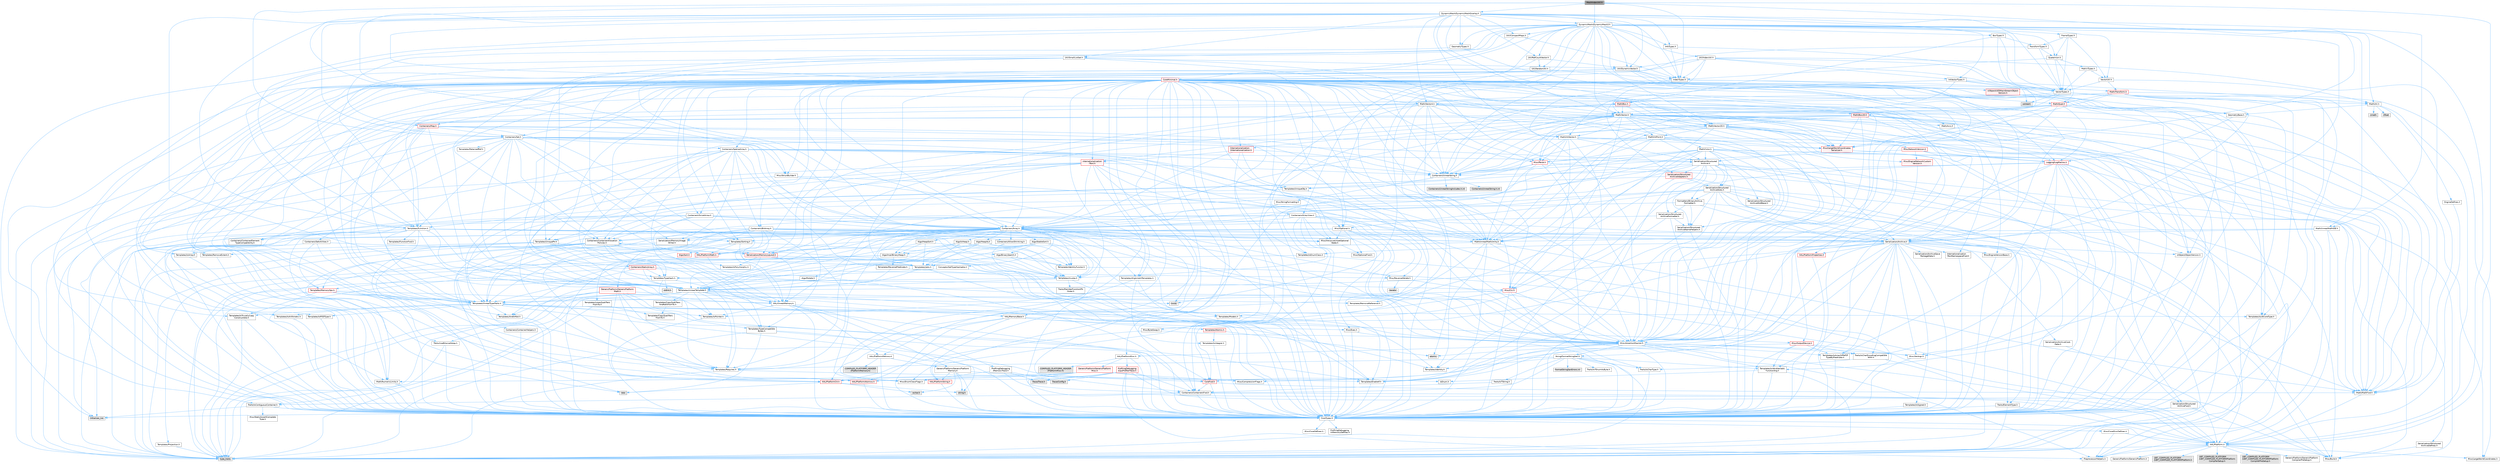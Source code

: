 digraph "MeshIndexUtil.h"
{
 // INTERACTIVE_SVG=YES
 // LATEX_PDF_SIZE
  bgcolor="transparent";
  edge [fontname=Helvetica,fontsize=10,labelfontname=Helvetica,labelfontsize=10];
  node [fontname=Helvetica,fontsize=10,shape=box,height=0.2,width=0.4];
  Node1 [id="Node000001",label="MeshIndexUtil.h",height=0.2,width=0.4,color="gray40", fillcolor="grey60", style="filled", fontcolor="black",tooltip=" "];
  Node1 -> Node2 [id="edge1_Node000001_Node000002",color="steelblue1",style="solid",tooltip=" "];
  Node2 [id="Node000002",label="Containers/Array.h",height=0.2,width=0.4,color="grey40", fillcolor="white", style="filled",URL="$df/dd0/Array_8h.html",tooltip=" "];
  Node2 -> Node3 [id="edge2_Node000002_Node000003",color="steelblue1",style="solid",tooltip=" "];
  Node3 [id="Node000003",label="CoreTypes.h",height=0.2,width=0.4,color="grey40", fillcolor="white", style="filled",URL="$dc/dec/CoreTypes_8h.html",tooltip=" "];
  Node3 -> Node4 [id="edge3_Node000003_Node000004",color="steelblue1",style="solid",tooltip=" "];
  Node4 [id="Node000004",label="HAL/Platform.h",height=0.2,width=0.4,color="grey40", fillcolor="white", style="filled",URL="$d9/dd0/Platform_8h.html",tooltip=" "];
  Node4 -> Node5 [id="edge4_Node000004_Node000005",color="steelblue1",style="solid",tooltip=" "];
  Node5 [id="Node000005",label="Misc/Build.h",height=0.2,width=0.4,color="grey40", fillcolor="white", style="filled",URL="$d3/dbb/Build_8h.html",tooltip=" "];
  Node4 -> Node6 [id="edge5_Node000004_Node000006",color="steelblue1",style="solid",tooltip=" "];
  Node6 [id="Node000006",label="Misc/LargeWorldCoordinates.h",height=0.2,width=0.4,color="grey40", fillcolor="white", style="filled",URL="$d2/dcb/LargeWorldCoordinates_8h.html",tooltip=" "];
  Node4 -> Node7 [id="edge6_Node000004_Node000007",color="steelblue1",style="solid",tooltip=" "];
  Node7 [id="Node000007",label="type_traits",height=0.2,width=0.4,color="grey60", fillcolor="#E0E0E0", style="filled",tooltip=" "];
  Node4 -> Node8 [id="edge7_Node000004_Node000008",color="steelblue1",style="solid",tooltip=" "];
  Node8 [id="Node000008",label="PreprocessorHelpers.h",height=0.2,width=0.4,color="grey40", fillcolor="white", style="filled",URL="$db/ddb/PreprocessorHelpers_8h.html",tooltip=" "];
  Node4 -> Node9 [id="edge8_Node000004_Node000009",color="steelblue1",style="solid",tooltip=" "];
  Node9 [id="Node000009",label="UBT_COMPILED_PLATFORM\l/UBT_COMPILED_PLATFORMPlatform\lCompilerPreSetup.h",height=0.2,width=0.4,color="grey60", fillcolor="#E0E0E0", style="filled",tooltip=" "];
  Node4 -> Node10 [id="edge9_Node000004_Node000010",color="steelblue1",style="solid",tooltip=" "];
  Node10 [id="Node000010",label="GenericPlatform/GenericPlatform\lCompilerPreSetup.h",height=0.2,width=0.4,color="grey40", fillcolor="white", style="filled",URL="$d9/dc8/GenericPlatformCompilerPreSetup_8h.html",tooltip=" "];
  Node4 -> Node11 [id="edge10_Node000004_Node000011",color="steelblue1",style="solid",tooltip=" "];
  Node11 [id="Node000011",label="GenericPlatform/GenericPlatform.h",height=0.2,width=0.4,color="grey40", fillcolor="white", style="filled",URL="$d6/d84/GenericPlatform_8h.html",tooltip=" "];
  Node4 -> Node12 [id="edge11_Node000004_Node000012",color="steelblue1",style="solid",tooltip=" "];
  Node12 [id="Node000012",label="UBT_COMPILED_PLATFORM\l/UBT_COMPILED_PLATFORMPlatform.h",height=0.2,width=0.4,color="grey60", fillcolor="#E0E0E0", style="filled",tooltip=" "];
  Node4 -> Node13 [id="edge12_Node000004_Node000013",color="steelblue1",style="solid",tooltip=" "];
  Node13 [id="Node000013",label="UBT_COMPILED_PLATFORM\l/UBT_COMPILED_PLATFORMPlatform\lCompilerSetup.h",height=0.2,width=0.4,color="grey60", fillcolor="#E0E0E0", style="filled",tooltip=" "];
  Node3 -> Node14 [id="edge13_Node000003_Node000014",color="steelblue1",style="solid",tooltip=" "];
  Node14 [id="Node000014",label="ProfilingDebugging\l/UMemoryDefines.h",height=0.2,width=0.4,color="grey40", fillcolor="white", style="filled",URL="$d2/da2/UMemoryDefines_8h.html",tooltip=" "];
  Node3 -> Node15 [id="edge14_Node000003_Node000015",color="steelblue1",style="solid",tooltip=" "];
  Node15 [id="Node000015",label="Misc/CoreMiscDefines.h",height=0.2,width=0.4,color="grey40", fillcolor="white", style="filled",URL="$da/d38/CoreMiscDefines_8h.html",tooltip=" "];
  Node15 -> Node4 [id="edge15_Node000015_Node000004",color="steelblue1",style="solid",tooltip=" "];
  Node15 -> Node8 [id="edge16_Node000015_Node000008",color="steelblue1",style="solid",tooltip=" "];
  Node3 -> Node16 [id="edge17_Node000003_Node000016",color="steelblue1",style="solid",tooltip=" "];
  Node16 [id="Node000016",label="Misc/CoreDefines.h",height=0.2,width=0.4,color="grey40", fillcolor="white", style="filled",URL="$d3/dd2/CoreDefines_8h.html",tooltip=" "];
  Node2 -> Node17 [id="edge18_Node000002_Node000017",color="steelblue1",style="solid",tooltip=" "];
  Node17 [id="Node000017",label="Misc/AssertionMacros.h",height=0.2,width=0.4,color="grey40", fillcolor="white", style="filled",URL="$d0/dfa/AssertionMacros_8h.html",tooltip=" "];
  Node17 -> Node3 [id="edge19_Node000017_Node000003",color="steelblue1",style="solid",tooltip=" "];
  Node17 -> Node4 [id="edge20_Node000017_Node000004",color="steelblue1",style="solid",tooltip=" "];
  Node17 -> Node18 [id="edge21_Node000017_Node000018",color="steelblue1",style="solid",tooltip=" "];
  Node18 [id="Node000018",label="HAL/PlatformMisc.h",height=0.2,width=0.4,color="grey40", fillcolor="white", style="filled",URL="$d0/df5/PlatformMisc_8h.html",tooltip=" "];
  Node18 -> Node3 [id="edge22_Node000018_Node000003",color="steelblue1",style="solid",tooltip=" "];
  Node18 -> Node19 [id="edge23_Node000018_Node000019",color="steelblue1",style="solid",tooltip=" "];
  Node19 [id="Node000019",label="GenericPlatform/GenericPlatform\lMisc.h",height=0.2,width=0.4,color="red", fillcolor="#FFF0F0", style="filled",URL="$db/d9a/GenericPlatformMisc_8h.html",tooltip=" "];
  Node19 -> Node25 [id="edge24_Node000019_Node000025",color="steelblue1",style="solid",tooltip=" "];
  Node25 [id="Node000025",label="CoreFwd.h",height=0.2,width=0.4,color="red", fillcolor="#FFF0F0", style="filled",URL="$d1/d1e/CoreFwd_8h.html",tooltip=" "];
  Node25 -> Node3 [id="edge25_Node000025_Node000003",color="steelblue1",style="solid",tooltip=" "];
  Node25 -> Node26 [id="edge26_Node000025_Node000026",color="steelblue1",style="solid",tooltip=" "];
  Node26 [id="Node000026",label="Containers/ContainersFwd.h",height=0.2,width=0.4,color="grey40", fillcolor="white", style="filled",URL="$d4/d0a/ContainersFwd_8h.html",tooltip=" "];
  Node26 -> Node4 [id="edge27_Node000026_Node000004",color="steelblue1",style="solid",tooltip=" "];
  Node26 -> Node3 [id="edge28_Node000026_Node000003",color="steelblue1",style="solid",tooltip=" "];
  Node26 -> Node23 [id="edge29_Node000026_Node000023",color="steelblue1",style="solid",tooltip=" "];
  Node23 [id="Node000023",label="Traits/IsContiguousContainer.h",height=0.2,width=0.4,color="grey40", fillcolor="white", style="filled",URL="$d5/d3c/IsContiguousContainer_8h.html",tooltip=" "];
  Node23 -> Node3 [id="edge30_Node000023_Node000003",color="steelblue1",style="solid",tooltip=" "];
  Node23 -> Node24 [id="edge31_Node000023_Node000024",color="steelblue1",style="solid",tooltip=" "];
  Node24 [id="Node000024",label="Misc/StaticAssertComplete\lType.h",height=0.2,width=0.4,color="grey40", fillcolor="white", style="filled",URL="$d5/d4e/StaticAssertCompleteType_8h.html",tooltip=" "];
  Node23 -> Node22 [id="edge32_Node000023_Node000022",color="steelblue1",style="solid",tooltip=" "];
  Node22 [id="Node000022",label="initializer_list",height=0.2,width=0.4,color="grey60", fillcolor="#E0E0E0", style="filled",tooltip=" "];
  Node25 -> Node27 [id="edge33_Node000025_Node000027",color="steelblue1",style="solid",tooltip=" "];
  Node27 [id="Node000027",label="Math/MathFwd.h",height=0.2,width=0.4,color="grey40", fillcolor="white", style="filled",URL="$d2/d10/MathFwd_8h.html",tooltip=" "];
  Node27 -> Node4 [id="edge34_Node000027_Node000004",color="steelblue1",style="solid",tooltip=" "];
  Node19 -> Node3 [id="edge35_Node000019_Node000003",color="steelblue1",style="solid",tooltip=" "];
  Node19 -> Node30 [id="edge36_Node000019_Node000030",color="steelblue1",style="solid",tooltip=" "];
  Node30 [id="Node000030",label="HAL/PlatformCrt.h",height=0.2,width=0.4,color="red", fillcolor="#FFF0F0", style="filled",URL="$d8/d75/PlatformCrt_8h.html",tooltip=" "];
  Node30 -> Node31 [id="edge37_Node000030_Node000031",color="steelblue1",style="solid",tooltip=" "];
  Node31 [id="Node000031",label="new",height=0.2,width=0.4,color="grey60", fillcolor="#E0E0E0", style="filled",tooltip=" "];
  Node30 -> Node32 [id="edge38_Node000030_Node000032",color="steelblue1",style="solid",tooltip=" "];
  Node32 [id="Node000032",label="wchar.h",height=0.2,width=0.4,color="grey60", fillcolor="#E0E0E0", style="filled",tooltip=" "];
  Node30 -> Node39 [id="edge39_Node000030_Node000039",color="steelblue1",style="solid",tooltip=" "];
  Node39 [id="Node000039",label="string.h",height=0.2,width=0.4,color="grey60", fillcolor="#E0E0E0", style="filled",tooltip=" "];
  Node19 -> Node40 [id="edge40_Node000019_Node000040",color="steelblue1",style="solid",tooltip=" "];
  Node40 [id="Node000040",label="Math/NumericLimits.h",height=0.2,width=0.4,color="grey40", fillcolor="white", style="filled",URL="$df/d1b/NumericLimits_8h.html",tooltip=" "];
  Node40 -> Node3 [id="edge41_Node000040_Node000003",color="steelblue1",style="solid",tooltip=" "];
  Node19 -> Node41 [id="edge42_Node000019_Node000041",color="steelblue1",style="solid",tooltip=" "];
  Node41 [id="Node000041",label="Misc/CompressionFlags.h",height=0.2,width=0.4,color="grey40", fillcolor="white", style="filled",URL="$d9/d76/CompressionFlags_8h.html",tooltip=" "];
  Node19 -> Node42 [id="edge43_Node000019_Node000042",color="steelblue1",style="solid",tooltip=" "];
  Node42 [id="Node000042",label="Misc/EnumClassFlags.h",height=0.2,width=0.4,color="grey40", fillcolor="white", style="filled",URL="$d8/de7/EnumClassFlags_8h.html",tooltip=" "];
  Node18 -> Node45 [id="edge44_Node000018_Node000045",color="steelblue1",style="solid",tooltip=" "];
  Node45 [id="Node000045",label="COMPILED_PLATFORM_HEADER\l(PlatformMisc.h)",height=0.2,width=0.4,color="grey60", fillcolor="#E0E0E0", style="filled",tooltip=" "];
  Node18 -> Node46 [id="edge45_Node000018_Node000046",color="steelblue1",style="solid",tooltip=" "];
  Node46 [id="Node000046",label="ProfilingDebugging\l/CpuProfilerTrace.h",height=0.2,width=0.4,color="red", fillcolor="#FFF0F0", style="filled",URL="$da/dcb/CpuProfilerTrace_8h.html",tooltip=" "];
  Node46 -> Node3 [id="edge46_Node000046_Node000003",color="steelblue1",style="solid",tooltip=" "];
  Node46 -> Node26 [id="edge47_Node000046_Node000026",color="steelblue1",style="solid",tooltip=" "];
  Node46 -> Node47 [id="edge48_Node000046_Node000047",color="steelblue1",style="solid",tooltip=" "];
  Node47 [id="Node000047",label="HAL/PlatformAtomics.h",height=0.2,width=0.4,color="red", fillcolor="#FFF0F0", style="filled",URL="$d3/d36/PlatformAtomics_8h.html",tooltip=" "];
  Node47 -> Node3 [id="edge49_Node000047_Node000003",color="steelblue1",style="solid",tooltip=" "];
  Node46 -> Node8 [id="edge50_Node000046_Node000008",color="steelblue1",style="solid",tooltip=" "];
  Node46 -> Node5 [id="edge51_Node000046_Node000005",color="steelblue1",style="solid",tooltip=" "];
  Node46 -> Node50 [id="edge52_Node000046_Node000050",color="steelblue1",style="solid",tooltip=" "];
  Node50 [id="Node000050",label="Trace/Config.h",height=0.2,width=0.4,color="grey60", fillcolor="#E0E0E0", style="filled",tooltip=" "];
  Node46 -> Node53 [id="edge53_Node000046_Node000053",color="steelblue1",style="solid",tooltip=" "];
  Node53 [id="Node000053",label="Trace/Trace.h",height=0.2,width=0.4,color="grey60", fillcolor="#E0E0E0", style="filled",tooltip=" "];
  Node17 -> Node8 [id="edge54_Node000017_Node000008",color="steelblue1",style="solid",tooltip=" "];
  Node17 -> Node54 [id="edge55_Node000017_Node000054",color="steelblue1",style="solid",tooltip=" "];
  Node54 [id="Node000054",label="Templates/EnableIf.h",height=0.2,width=0.4,color="grey40", fillcolor="white", style="filled",URL="$d7/d60/EnableIf_8h.html",tooltip=" "];
  Node54 -> Node3 [id="edge56_Node000054_Node000003",color="steelblue1",style="solid",tooltip=" "];
  Node17 -> Node55 [id="edge57_Node000017_Node000055",color="steelblue1",style="solid",tooltip=" "];
  Node55 [id="Node000055",label="Templates/IsArrayOrRefOf\lTypeByPredicate.h",height=0.2,width=0.4,color="grey40", fillcolor="white", style="filled",URL="$d6/da1/IsArrayOrRefOfTypeByPredicate_8h.html",tooltip=" "];
  Node55 -> Node3 [id="edge58_Node000055_Node000003",color="steelblue1",style="solid",tooltip=" "];
  Node17 -> Node56 [id="edge59_Node000017_Node000056",color="steelblue1",style="solid",tooltip=" "];
  Node56 [id="Node000056",label="Templates/IsValidVariadic\lFunctionArg.h",height=0.2,width=0.4,color="grey40", fillcolor="white", style="filled",URL="$d0/dc8/IsValidVariadicFunctionArg_8h.html",tooltip=" "];
  Node56 -> Node3 [id="edge60_Node000056_Node000003",color="steelblue1",style="solid",tooltip=" "];
  Node56 -> Node57 [id="edge61_Node000056_Node000057",color="steelblue1",style="solid",tooltip=" "];
  Node57 [id="Node000057",label="IsEnum.h",height=0.2,width=0.4,color="grey40", fillcolor="white", style="filled",URL="$d4/de5/IsEnum_8h.html",tooltip=" "];
  Node56 -> Node7 [id="edge62_Node000056_Node000007",color="steelblue1",style="solid",tooltip=" "];
  Node17 -> Node58 [id="edge63_Node000017_Node000058",color="steelblue1",style="solid",tooltip=" "];
  Node58 [id="Node000058",label="Traits/IsCharEncodingCompatible\lWith.h",height=0.2,width=0.4,color="grey40", fillcolor="white", style="filled",URL="$df/dd1/IsCharEncodingCompatibleWith_8h.html",tooltip=" "];
  Node58 -> Node7 [id="edge64_Node000058_Node000007",color="steelblue1",style="solid",tooltip=" "];
  Node58 -> Node59 [id="edge65_Node000058_Node000059",color="steelblue1",style="solid",tooltip=" "];
  Node59 [id="Node000059",label="Traits/IsCharType.h",height=0.2,width=0.4,color="grey40", fillcolor="white", style="filled",URL="$db/d51/IsCharType_8h.html",tooltip=" "];
  Node59 -> Node3 [id="edge66_Node000059_Node000003",color="steelblue1",style="solid",tooltip=" "];
  Node17 -> Node60 [id="edge67_Node000017_Node000060",color="steelblue1",style="solid",tooltip=" "];
  Node60 [id="Node000060",label="Misc/VarArgs.h",height=0.2,width=0.4,color="grey40", fillcolor="white", style="filled",URL="$d5/d6f/VarArgs_8h.html",tooltip=" "];
  Node60 -> Node3 [id="edge68_Node000060_Node000003",color="steelblue1",style="solid",tooltip=" "];
  Node17 -> Node61 [id="edge69_Node000017_Node000061",color="steelblue1",style="solid",tooltip=" "];
  Node61 [id="Node000061",label="String/FormatStringSan.h",height=0.2,width=0.4,color="grey40", fillcolor="white", style="filled",URL="$d3/d8b/FormatStringSan_8h.html",tooltip=" "];
  Node61 -> Node7 [id="edge70_Node000061_Node000007",color="steelblue1",style="solid",tooltip=" "];
  Node61 -> Node3 [id="edge71_Node000061_Node000003",color="steelblue1",style="solid",tooltip=" "];
  Node61 -> Node62 [id="edge72_Node000061_Node000062",color="steelblue1",style="solid",tooltip=" "];
  Node62 [id="Node000062",label="Templates/Requires.h",height=0.2,width=0.4,color="grey40", fillcolor="white", style="filled",URL="$dc/d96/Requires_8h.html",tooltip=" "];
  Node62 -> Node54 [id="edge73_Node000062_Node000054",color="steelblue1",style="solid",tooltip=" "];
  Node62 -> Node7 [id="edge74_Node000062_Node000007",color="steelblue1",style="solid",tooltip=" "];
  Node61 -> Node63 [id="edge75_Node000061_Node000063",color="steelblue1",style="solid",tooltip=" "];
  Node63 [id="Node000063",label="Templates/Identity.h",height=0.2,width=0.4,color="grey40", fillcolor="white", style="filled",URL="$d0/dd5/Identity_8h.html",tooltip=" "];
  Node61 -> Node56 [id="edge76_Node000061_Node000056",color="steelblue1",style="solid",tooltip=" "];
  Node61 -> Node59 [id="edge77_Node000061_Node000059",color="steelblue1",style="solid",tooltip=" "];
  Node61 -> Node64 [id="edge78_Node000061_Node000064",color="steelblue1",style="solid",tooltip=" "];
  Node64 [id="Node000064",label="Traits/IsTEnumAsByte.h",height=0.2,width=0.4,color="grey40", fillcolor="white", style="filled",URL="$d1/de6/IsTEnumAsByte_8h.html",tooltip=" "];
  Node61 -> Node65 [id="edge79_Node000061_Node000065",color="steelblue1",style="solid",tooltip=" "];
  Node65 [id="Node000065",label="Traits/IsTString.h",height=0.2,width=0.4,color="grey40", fillcolor="white", style="filled",URL="$d0/df8/IsTString_8h.html",tooltip=" "];
  Node65 -> Node26 [id="edge80_Node000065_Node000026",color="steelblue1",style="solid",tooltip=" "];
  Node61 -> Node26 [id="edge81_Node000061_Node000026",color="steelblue1",style="solid",tooltip=" "];
  Node61 -> Node66 [id="edge82_Node000061_Node000066",color="steelblue1",style="solid",tooltip=" "];
  Node66 [id="Node000066",label="FormatStringSanErrors.inl",height=0.2,width=0.4,color="grey60", fillcolor="#E0E0E0", style="filled",tooltip=" "];
  Node17 -> Node67 [id="edge83_Node000017_Node000067",color="steelblue1",style="solid",tooltip=" "];
  Node67 [id="Node000067",label="atomic",height=0.2,width=0.4,color="grey60", fillcolor="#E0E0E0", style="filled",tooltip=" "];
  Node2 -> Node68 [id="edge84_Node000002_Node000068",color="steelblue1",style="solid",tooltip=" "];
  Node68 [id="Node000068",label="Misc/IntrusiveUnsetOptional\lState.h",height=0.2,width=0.4,color="grey40", fillcolor="white", style="filled",URL="$d2/d0a/IntrusiveUnsetOptionalState_8h.html",tooltip=" "];
  Node68 -> Node69 [id="edge85_Node000068_Node000069",color="steelblue1",style="solid",tooltip=" "];
  Node69 [id="Node000069",label="Misc/OptionalFwd.h",height=0.2,width=0.4,color="grey40", fillcolor="white", style="filled",URL="$dc/d50/OptionalFwd_8h.html",tooltip=" "];
  Node2 -> Node70 [id="edge86_Node000002_Node000070",color="steelblue1",style="solid",tooltip=" "];
  Node70 [id="Node000070",label="Misc/ReverseIterate.h",height=0.2,width=0.4,color="grey40", fillcolor="white", style="filled",URL="$db/de3/ReverseIterate_8h.html",tooltip=" "];
  Node70 -> Node4 [id="edge87_Node000070_Node000004",color="steelblue1",style="solid",tooltip=" "];
  Node70 -> Node71 [id="edge88_Node000070_Node000071",color="steelblue1",style="solid",tooltip=" "];
  Node71 [id="Node000071",label="iterator",height=0.2,width=0.4,color="grey60", fillcolor="#E0E0E0", style="filled",tooltip=" "];
  Node2 -> Node72 [id="edge89_Node000002_Node000072",color="steelblue1",style="solid",tooltip=" "];
  Node72 [id="Node000072",label="HAL/UnrealMemory.h",height=0.2,width=0.4,color="grey40", fillcolor="white", style="filled",URL="$d9/d96/UnrealMemory_8h.html",tooltip=" "];
  Node72 -> Node3 [id="edge90_Node000072_Node000003",color="steelblue1",style="solid",tooltip=" "];
  Node72 -> Node73 [id="edge91_Node000072_Node000073",color="steelblue1",style="solid",tooltip=" "];
  Node73 [id="Node000073",label="GenericPlatform/GenericPlatform\lMemory.h",height=0.2,width=0.4,color="grey40", fillcolor="white", style="filled",URL="$dd/d22/GenericPlatformMemory_8h.html",tooltip=" "];
  Node73 -> Node25 [id="edge92_Node000073_Node000025",color="steelblue1",style="solid",tooltip=" "];
  Node73 -> Node3 [id="edge93_Node000073_Node000003",color="steelblue1",style="solid",tooltip=" "];
  Node73 -> Node74 [id="edge94_Node000073_Node000074",color="steelblue1",style="solid",tooltip=" "];
  Node74 [id="Node000074",label="HAL/PlatformString.h",height=0.2,width=0.4,color="red", fillcolor="#FFF0F0", style="filled",URL="$db/db5/PlatformString_8h.html",tooltip=" "];
  Node74 -> Node3 [id="edge95_Node000074_Node000003",color="steelblue1",style="solid",tooltip=" "];
  Node73 -> Node39 [id="edge96_Node000073_Node000039",color="steelblue1",style="solid",tooltip=" "];
  Node73 -> Node32 [id="edge97_Node000073_Node000032",color="steelblue1",style="solid",tooltip=" "];
  Node72 -> Node76 [id="edge98_Node000072_Node000076",color="steelblue1",style="solid",tooltip=" "];
  Node76 [id="Node000076",label="HAL/MemoryBase.h",height=0.2,width=0.4,color="grey40", fillcolor="white", style="filled",URL="$d6/d9f/MemoryBase_8h.html",tooltip=" "];
  Node76 -> Node3 [id="edge99_Node000076_Node000003",color="steelblue1",style="solid",tooltip=" "];
  Node76 -> Node47 [id="edge100_Node000076_Node000047",color="steelblue1",style="solid",tooltip=" "];
  Node76 -> Node30 [id="edge101_Node000076_Node000030",color="steelblue1",style="solid",tooltip=" "];
  Node76 -> Node77 [id="edge102_Node000076_Node000077",color="steelblue1",style="solid",tooltip=" "];
  Node77 [id="Node000077",label="Misc/Exec.h",height=0.2,width=0.4,color="grey40", fillcolor="white", style="filled",URL="$de/ddb/Exec_8h.html",tooltip=" "];
  Node77 -> Node3 [id="edge103_Node000077_Node000003",color="steelblue1",style="solid",tooltip=" "];
  Node77 -> Node17 [id="edge104_Node000077_Node000017",color="steelblue1",style="solid",tooltip=" "];
  Node76 -> Node78 [id="edge105_Node000076_Node000078",color="steelblue1",style="solid",tooltip=" "];
  Node78 [id="Node000078",label="Misc/OutputDevice.h",height=0.2,width=0.4,color="red", fillcolor="#FFF0F0", style="filled",URL="$d7/d32/OutputDevice_8h.html",tooltip=" "];
  Node78 -> Node25 [id="edge106_Node000078_Node000025",color="steelblue1",style="solid",tooltip=" "];
  Node78 -> Node3 [id="edge107_Node000078_Node000003",color="steelblue1",style="solid",tooltip=" "];
  Node78 -> Node60 [id="edge108_Node000078_Node000060",color="steelblue1",style="solid",tooltip=" "];
  Node78 -> Node55 [id="edge109_Node000078_Node000055",color="steelblue1",style="solid",tooltip=" "];
  Node78 -> Node56 [id="edge110_Node000078_Node000056",color="steelblue1",style="solid",tooltip=" "];
  Node78 -> Node58 [id="edge111_Node000078_Node000058",color="steelblue1",style="solid",tooltip=" "];
  Node76 -> Node80 [id="edge112_Node000076_Node000080",color="steelblue1",style="solid",tooltip=" "];
  Node80 [id="Node000080",label="Templates/Atomic.h",height=0.2,width=0.4,color="red", fillcolor="#FFF0F0", style="filled",URL="$d3/d91/Atomic_8h.html",tooltip=" "];
  Node80 -> Node83 [id="edge113_Node000080_Node000083",color="steelblue1",style="solid",tooltip=" "];
  Node83 [id="Node000083",label="Templates/IsIntegral.h",height=0.2,width=0.4,color="grey40", fillcolor="white", style="filled",URL="$da/d64/IsIntegral_8h.html",tooltip=" "];
  Node83 -> Node3 [id="edge114_Node000083_Node000003",color="steelblue1",style="solid",tooltip=" "];
  Node80 -> Node67 [id="edge115_Node000080_Node000067",color="steelblue1",style="solid",tooltip=" "];
  Node72 -> Node89 [id="edge116_Node000072_Node000089",color="steelblue1",style="solid",tooltip=" "];
  Node89 [id="Node000089",label="HAL/PlatformMemory.h",height=0.2,width=0.4,color="grey40", fillcolor="white", style="filled",URL="$de/d68/PlatformMemory_8h.html",tooltip=" "];
  Node89 -> Node3 [id="edge117_Node000089_Node000003",color="steelblue1",style="solid",tooltip=" "];
  Node89 -> Node73 [id="edge118_Node000089_Node000073",color="steelblue1",style="solid",tooltip=" "];
  Node89 -> Node90 [id="edge119_Node000089_Node000090",color="steelblue1",style="solid",tooltip=" "];
  Node90 [id="Node000090",label="COMPILED_PLATFORM_HEADER\l(PlatformMemory.h)",height=0.2,width=0.4,color="grey60", fillcolor="#E0E0E0", style="filled",tooltip=" "];
  Node72 -> Node91 [id="edge120_Node000072_Node000091",color="steelblue1",style="solid",tooltip=" "];
  Node91 [id="Node000091",label="ProfilingDebugging\l/MemoryTrace.h",height=0.2,width=0.4,color="grey40", fillcolor="white", style="filled",URL="$da/dd7/MemoryTrace_8h.html",tooltip=" "];
  Node91 -> Node4 [id="edge121_Node000091_Node000004",color="steelblue1",style="solid",tooltip=" "];
  Node91 -> Node42 [id="edge122_Node000091_Node000042",color="steelblue1",style="solid",tooltip=" "];
  Node91 -> Node50 [id="edge123_Node000091_Node000050",color="steelblue1",style="solid",tooltip=" "];
  Node91 -> Node53 [id="edge124_Node000091_Node000053",color="steelblue1",style="solid",tooltip=" "];
  Node72 -> Node92 [id="edge125_Node000072_Node000092",color="steelblue1",style="solid",tooltip=" "];
  Node92 [id="Node000092",label="Templates/IsPointer.h",height=0.2,width=0.4,color="grey40", fillcolor="white", style="filled",URL="$d7/d05/IsPointer_8h.html",tooltip=" "];
  Node92 -> Node3 [id="edge126_Node000092_Node000003",color="steelblue1",style="solid",tooltip=" "];
  Node2 -> Node93 [id="edge127_Node000002_Node000093",color="steelblue1",style="solid",tooltip=" "];
  Node93 [id="Node000093",label="Templates/UnrealTypeTraits.h",height=0.2,width=0.4,color="grey40", fillcolor="white", style="filled",URL="$d2/d2d/UnrealTypeTraits_8h.html",tooltip=" "];
  Node93 -> Node3 [id="edge128_Node000093_Node000003",color="steelblue1",style="solid",tooltip=" "];
  Node93 -> Node92 [id="edge129_Node000093_Node000092",color="steelblue1",style="solid",tooltip=" "];
  Node93 -> Node17 [id="edge130_Node000093_Node000017",color="steelblue1",style="solid",tooltip=" "];
  Node93 -> Node85 [id="edge131_Node000093_Node000085",color="steelblue1",style="solid",tooltip=" "];
  Node85 [id="Node000085",label="Templates/AndOrNot.h",height=0.2,width=0.4,color="grey40", fillcolor="white", style="filled",URL="$db/d0a/AndOrNot_8h.html",tooltip=" "];
  Node85 -> Node3 [id="edge132_Node000085_Node000003",color="steelblue1",style="solid",tooltip=" "];
  Node93 -> Node54 [id="edge133_Node000093_Node000054",color="steelblue1",style="solid",tooltip=" "];
  Node93 -> Node94 [id="edge134_Node000093_Node000094",color="steelblue1",style="solid",tooltip=" "];
  Node94 [id="Node000094",label="Templates/IsArithmetic.h",height=0.2,width=0.4,color="grey40", fillcolor="white", style="filled",URL="$d2/d5d/IsArithmetic_8h.html",tooltip=" "];
  Node94 -> Node3 [id="edge135_Node000094_Node000003",color="steelblue1",style="solid",tooltip=" "];
  Node93 -> Node57 [id="edge136_Node000093_Node000057",color="steelblue1",style="solid",tooltip=" "];
  Node93 -> Node95 [id="edge137_Node000093_Node000095",color="steelblue1",style="solid",tooltip=" "];
  Node95 [id="Node000095",label="Templates/Models.h",height=0.2,width=0.4,color="grey40", fillcolor="white", style="filled",URL="$d3/d0c/Models_8h.html",tooltip=" "];
  Node95 -> Node63 [id="edge138_Node000095_Node000063",color="steelblue1",style="solid",tooltip=" "];
  Node93 -> Node96 [id="edge139_Node000093_Node000096",color="steelblue1",style="solid",tooltip=" "];
  Node96 [id="Node000096",label="Templates/IsPODType.h",height=0.2,width=0.4,color="grey40", fillcolor="white", style="filled",URL="$d7/db1/IsPODType_8h.html",tooltip=" "];
  Node96 -> Node3 [id="edge140_Node000096_Node000003",color="steelblue1",style="solid",tooltip=" "];
  Node93 -> Node97 [id="edge141_Node000093_Node000097",color="steelblue1",style="solid",tooltip=" "];
  Node97 [id="Node000097",label="Templates/IsUECoreType.h",height=0.2,width=0.4,color="grey40", fillcolor="white", style="filled",URL="$d1/db8/IsUECoreType_8h.html",tooltip=" "];
  Node97 -> Node3 [id="edge142_Node000097_Node000003",color="steelblue1",style="solid",tooltip=" "];
  Node97 -> Node7 [id="edge143_Node000097_Node000007",color="steelblue1",style="solid",tooltip=" "];
  Node93 -> Node86 [id="edge144_Node000093_Node000086",color="steelblue1",style="solid",tooltip=" "];
  Node86 [id="Node000086",label="Templates/IsTriviallyCopy\lConstructible.h",height=0.2,width=0.4,color="grey40", fillcolor="white", style="filled",URL="$d3/d78/IsTriviallyCopyConstructible_8h.html",tooltip=" "];
  Node86 -> Node3 [id="edge145_Node000086_Node000003",color="steelblue1",style="solid",tooltip=" "];
  Node86 -> Node7 [id="edge146_Node000086_Node000007",color="steelblue1",style="solid",tooltip=" "];
  Node2 -> Node98 [id="edge147_Node000002_Node000098",color="steelblue1",style="solid",tooltip=" "];
  Node98 [id="Node000098",label="Templates/UnrealTemplate.h",height=0.2,width=0.4,color="grey40", fillcolor="white", style="filled",URL="$d4/d24/UnrealTemplate_8h.html",tooltip=" "];
  Node98 -> Node3 [id="edge148_Node000098_Node000003",color="steelblue1",style="solid",tooltip=" "];
  Node98 -> Node92 [id="edge149_Node000098_Node000092",color="steelblue1",style="solid",tooltip=" "];
  Node98 -> Node72 [id="edge150_Node000098_Node000072",color="steelblue1",style="solid",tooltip=" "];
  Node98 -> Node99 [id="edge151_Node000098_Node000099",color="steelblue1",style="solid",tooltip=" "];
  Node99 [id="Node000099",label="Templates/CopyQualifiers\lAndRefsFromTo.h",height=0.2,width=0.4,color="grey40", fillcolor="white", style="filled",URL="$d3/db3/CopyQualifiersAndRefsFromTo_8h.html",tooltip=" "];
  Node99 -> Node100 [id="edge152_Node000099_Node000100",color="steelblue1",style="solid",tooltip=" "];
  Node100 [id="Node000100",label="Templates/CopyQualifiers\lFromTo.h",height=0.2,width=0.4,color="grey40", fillcolor="white", style="filled",URL="$d5/db4/CopyQualifiersFromTo_8h.html",tooltip=" "];
  Node98 -> Node93 [id="edge153_Node000098_Node000093",color="steelblue1",style="solid",tooltip=" "];
  Node98 -> Node101 [id="edge154_Node000098_Node000101",color="steelblue1",style="solid",tooltip=" "];
  Node101 [id="Node000101",label="Templates/RemoveReference.h",height=0.2,width=0.4,color="grey40", fillcolor="white", style="filled",URL="$da/dbe/RemoveReference_8h.html",tooltip=" "];
  Node101 -> Node3 [id="edge155_Node000101_Node000003",color="steelblue1",style="solid",tooltip=" "];
  Node98 -> Node62 [id="edge156_Node000098_Node000062",color="steelblue1",style="solid",tooltip=" "];
  Node98 -> Node102 [id="edge157_Node000098_Node000102",color="steelblue1",style="solid",tooltip=" "];
  Node102 [id="Node000102",label="Templates/TypeCompatible\lBytes.h",height=0.2,width=0.4,color="grey40", fillcolor="white", style="filled",URL="$df/d0a/TypeCompatibleBytes_8h.html",tooltip=" "];
  Node102 -> Node3 [id="edge158_Node000102_Node000003",color="steelblue1",style="solid",tooltip=" "];
  Node102 -> Node39 [id="edge159_Node000102_Node000039",color="steelblue1",style="solid",tooltip=" "];
  Node102 -> Node31 [id="edge160_Node000102_Node000031",color="steelblue1",style="solid",tooltip=" "];
  Node102 -> Node7 [id="edge161_Node000102_Node000007",color="steelblue1",style="solid",tooltip=" "];
  Node98 -> Node63 [id="edge162_Node000098_Node000063",color="steelblue1",style="solid",tooltip=" "];
  Node98 -> Node23 [id="edge163_Node000098_Node000023",color="steelblue1",style="solid",tooltip=" "];
  Node98 -> Node103 [id="edge164_Node000098_Node000103",color="steelblue1",style="solid",tooltip=" "];
  Node103 [id="Node000103",label="Traits/UseBitwiseSwap.h",height=0.2,width=0.4,color="grey40", fillcolor="white", style="filled",URL="$db/df3/UseBitwiseSwap_8h.html",tooltip=" "];
  Node103 -> Node3 [id="edge165_Node000103_Node000003",color="steelblue1",style="solid",tooltip=" "];
  Node103 -> Node7 [id="edge166_Node000103_Node000007",color="steelblue1",style="solid",tooltip=" "];
  Node98 -> Node7 [id="edge167_Node000098_Node000007",color="steelblue1",style="solid",tooltip=" "];
  Node2 -> Node104 [id="edge168_Node000002_Node000104",color="steelblue1",style="solid",tooltip=" "];
  Node104 [id="Node000104",label="Containers/AllowShrinking.h",height=0.2,width=0.4,color="grey40", fillcolor="white", style="filled",URL="$d7/d1a/AllowShrinking_8h.html",tooltip=" "];
  Node104 -> Node3 [id="edge169_Node000104_Node000003",color="steelblue1",style="solid",tooltip=" "];
  Node2 -> Node105 [id="edge170_Node000002_Node000105",color="steelblue1",style="solid",tooltip=" "];
  Node105 [id="Node000105",label="Containers/ContainerAllocation\lPolicies.h",height=0.2,width=0.4,color="grey40", fillcolor="white", style="filled",URL="$d7/dff/ContainerAllocationPolicies_8h.html",tooltip=" "];
  Node105 -> Node3 [id="edge171_Node000105_Node000003",color="steelblue1",style="solid",tooltip=" "];
  Node105 -> Node106 [id="edge172_Node000105_Node000106",color="steelblue1",style="solid",tooltip=" "];
  Node106 [id="Node000106",label="Containers/ContainerHelpers.h",height=0.2,width=0.4,color="grey40", fillcolor="white", style="filled",URL="$d7/d33/ContainerHelpers_8h.html",tooltip=" "];
  Node106 -> Node3 [id="edge173_Node000106_Node000003",color="steelblue1",style="solid",tooltip=" "];
  Node105 -> Node105 [id="edge174_Node000105_Node000105",color="steelblue1",style="solid",tooltip=" "];
  Node105 -> Node107 [id="edge175_Node000105_Node000107",color="steelblue1",style="solid",tooltip=" "];
  Node107 [id="Node000107",label="HAL/PlatformMath.h",height=0.2,width=0.4,color="red", fillcolor="#FFF0F0", style="filled",URL="$dc/d53/PlatformMath_8h.html",tooltip=" "];
  Node107 -> Node3 [id="edge176_Node000107_Node000003",color="steelblue1",style="solid",tooltip=" "];
  Node107 -> Node108 [id="edge177_Node000107_Node000108",color="steelblue1",style="solid",tooltip=" "];
  Node108 [id="Node000108",label="GenericPlatform/GenericPlatform\lMath.h",height=0.2,width=0.4,color="red", fillcolor="#FFF0F0", style="filled",URL="$d5/d79/GenericPlatformMath_8h.html",tooltip=" "];
  Node108 -> Node3 [id="edge178_Node000108_Node000003",color="steelblue1",style="solid",tooltip=" "];
  Node108 -> Node26 [id="edge179_Node000108_Node000026",color="steelblue1",style="solid",tooltip=" "];
  Node108 -> Node30 [id="edge180_Node000108_Node000030",color="steelblue1",style="solid",tooltip=" "];
  Node108 -> Node85 [id="edge181_Node000108_Node000085",color="steelblue1",style="solid",tooltip=" "];
  Node108 -> Node93 [id="edge182_Node000108_Node000093",color="steelblue1",style="solid",tooltip=" "];
  Node108 -> Node62 [id="edge183_Node000108_Node000062",color="steelblue1",style="solid",tooltip=" "];
  Node108 -> Node102 [id="edge184_Node000108_Node000102",color="steelblue1",style="solid",tooltip=" "];
  Node108 -> Node113 [id="edge185_Node000108_Node000113",color="steelblue1",style="solid",tooltip=" "];
  Node113 [id="Node000113",label="limits",height=0.2,width=0.4,color="grey60", fillcolor="#E0E0E0", style="filled",tooltip=" "];
  Node108 -> Node7 [id="edge186_Node000108_Node000007",color="steelblue1",style="solid",tooltip=" "];
  Node105 -> Node72 [id="edge187_Node000105_Node000072",color="steelblue1",style="solid",tooltip=" "];
  Node105 -> Node40 [id="edge188_Node000105_Node000040",color="steelblue1",style="solid",tooltip=" "];
  Node105 -> Node17 [id="edge189_Node000105_Node000017",color="steelblue1",style="solid",tooltip=" "];
  Node105 -> Node115 [id="edge190_Node000105_Node000115",color="steelblue1",style="solid",tooltip=" "];
  Node115 [id="Node000115",label="Templates/IsPolymorphic.h",height=0.2,width=0.4,color="grey40", fillcolor="white", style="filled",URL="$dc/d20/IsPolymorphic_8h.html",tooltip=" "];
  Node105 -> Node116 [id="edge191_Node000105_Node000116",color="steelblue1",style="solid",tooltip=" "];
  Node116 [id="Node000116",label="Templates/MemoryOps.h",height=0.2,width=0.4,color="red", fillcolor="#FFF0F0", style="filled",URL="$db/dea/MemoryOps_8h.html",tooltip=" "];
  Node116 -> Node3 [id="edge192_Node000116_Node000003",color="steelblue1",style="solid",tooltip=" "];
  Node116 -> Node72 [id="edge193_Node000116_Node000072",color="steelblue1",style="solid",tooltip=" "];
  Node116 -> Node86 [id="edge194_Node000116_Node000086",color="steelblue1",style="solid",tooltip=" "];
  Node116 -> Node62 [id="edge195_Node000116_Node000062",color="steelblue1",style="solid",tooltip=" "];
  Node116 -> Node93 [id="edge196_Node000116_Node000093",color="steelblue1",style="solid",tooltip=" "];
  Node116 -> Node103 [id="edge197_Node000116_Node000103",color="steelblue1",style="solid",tooltip=" "];
  Node116 -> Node31 [id="edge198_Node000116_Node000031",color="steelblue1",style="solid",tooltip=" "];
  Node116 -> Node7 [id="edge199_Node000116_Node000007",color="steelblue1",style="solid",tooltip=" "];
  Node105 -> Node102 [id="edge200_Node000105_Node000102",color="steelblue1",style="solid",tooltip=" "];
  Node105 -> Node7 [id="edge201_Node000105_Node000007",color="steelblue1",style="solid",tooltip=" "];
  Node2 -> Node117 [id="edge202_Node000002_Node000117",color="steelblue1",style="solid",tooltip=" "];
  Node117 [id="Node000117",label="Containers/ContainerElement\lTypeCompatibility.h",height=0.2,width=0.4,color="grey40", fillcolor="white", style="filled",URL="$df/ddf/ContainerElementTypeCompatibility_8h.html",tooltip=" "];
  Node117 -> Node3 [id="edge203_Node000117_Node000003",color="steelblue1",style="solid",tooltip=" "];
  Node117 -> Node93 [id="edge204_Node000117_Node000093",color="steelblue1",style="solid",tooltip=" "];
  Node2 -> Node118 [id="edge205_Node000002_Node000118",color="steelblue1",style="solid",tooltip=" "];
  Node118 [id="Node000118",label="Serialization/Archive.h",height=0.2,width=0.4,color="grey40", fillcolor="white", style="filled",URL="$d7/d3b/Archive_8h.html",tooltip=" "];
  Node118 -> Node25 [id="edge206_Node000118_Node000025",color="steelblue1",style="solid",tooltip=" "];
  Node118 -> Node3 [id="edge207_Node000118_Node000003",color="steelblue1",style="solid",tooltip=" "];
  Node118 -> Node119 [id="edge208_Node000118_Node000119",color="steelblue1",style="solid",tooltip=" "];
  Node119 [id="Node000119",label="HAL/PlatformProperties.h",height=0.2,width=0.4,color="red", fillcolor="#FFF0F0", style="filled",URL="$d9/db0/PlatformProperties_8h.html",tooltip=" "];
  Node119 -> Node3 [id="edge209_Node000119_Node000003",color="steelblue1",style="solid",tooltip=" "];
  Node118 -> Node122 [id="edge210_Node000118_Node000122",color="steelblue1",style="solid",tooltip=" "];
  Node122 [id="Node000122",label="Internationalization\l/TextNamespaceFwd.h",height=0.2,width=0.4,color="grey40", fillcolor="white", style="filled",URL="$d8/d97/TextNamespaceFwd_8h.html",tooltip=" "];
  Node122 -> Node3 [id="edge211_Node000122_Node000003",color="steelblue1",style="solid",tooltip=" "];
  Node118 -> Node27 [id="edge212_Node000118_Node000027",color="steelblue1",style="solid",tooltip=" "];
  Node118 -> Node17 [id="edge213_Node000118_Node000017",color="steelblue1",style="solid",tooltip=" "];
  Node118 -> Node5 [id="edge214_Node000118_Node000005",color="steelblue1",style="solid",tooltip=" "];
  Node118 -> Node41 [id="edge215_Node000118_Node000041",color="steelblue1",style="solid",tooltip=" "];
  Node118 -> Node123 [id="edge216_Node000118_Node000123",color="steelblue1",style="solid",tooltip=" "];
  Node123 [id="Node000123",label="Misc/EngineVersionBase.h",height=0.2,width=0.4,color="grey40", fillcolor="white", style="filled",URL="$d5/d2b/EngineVersionBase_8h.html",tooltip=" "];
  Node123 -> Node3 [id="edge217_Node000123_Node000003",color="steelblue1",style="solid",tooltip=" "];
  Node118 -> Node60 [id="edge218_Node000118_Node000060",color="steelblue1",style="solid",tooltip=" "];
  Node118 -> Node124 [id="edge219_Node000118_Node000124",color="steelblue1",style="solid",tooltip=" "];
  Node124 [id="Node000124",label="Serialization/ArchiveCook\lData.h",height=0.2,width=0.4,color="grey40", fillcolor="white", style="filled",URL="$dc/db6/ArchiveCookData_8h.html",tooltip=" "];
  Node124 -> Node4 [id="edge220_Node000124_Node000004",color="steelblue1",style="solid",tooltip=" "];
  Node118 -> Node125 [id="edge221_Node000118_Node000125",color="steelblue1",style="solid",tooltip=" "];
  Node125 [id="Node000125",label="Serialization/ArchiveSave\lPackageData.h",height=0.2,width=0.4,color="grey40", fillcolor="white", style="filled",URL="$d1/d37/ArchiveSavePackageData_8h.html",tooltip=" "];
  Node118 -> Node54 [id="edge222_Node000118_Node000054",color="steelblue1",style="solid",tooltip=" "];
  Node118 -> Node55 [id="edge223_Node000118_Node000055",color="steelblue1",style="solid",tooltip=" "];
  Node118 -> Node126 [id="edge224_Node000118_Node000126",color="steelblue1",style="solid",tooltip=" "];
  Node126 [id="Node000126",label="Templates/IsEnumClass.h",height=0.2,width=0.4,color="grey40", fillcolor="white", style="filled",URL="$d7/d15/IsEnumClass_8h.html",tooltip=" "];
  Node126 -> Node3 [id="edge225_Node000126_Node000003",color="steelblue1",style="solid",tooltip=" "];
  Node126 -> Node85 [id="edge226_Node000126_Node000085",color="steelblue1",style="solid",tooltip=" "];
  Node118 -> Node112 [id="edge227_Node000118_Node000112",color="steelblue1",style="solid",tooltip=" "];
  Node112 [id="Node000112",label="Templates/IsSigned.h",height=0.2,width=0.4,color="grey40", fillcolor="white", style="filled",URL="$d8/dd8/IsSigned_8h.html",tooltip=" "];
  Node112 -> Node3 [id="edge228_Node000112_Node000003",color="steelblue1",style="solid",tooltip=" "];
  Node118 -> Node56 [id="edge229_Node000118_Node000056",color="steelblue1",style="solid",tooltip=" "];
  Node118 -> Node98 [id="edge230_Node000118_Node000098",color="steelblue1",style="solid",tooltip=" "];
  Node118 -> Node58 [id="edge231_Node000118_Node000058",color="steelblue1",style="solid",tooltip=" "];
  Node118 -> Node127 [id="edge232_Node000118_Node000127",color="steelblue1",style="solid",tooltip=" "];
  Node127 [id="Node000127",label="UObject/ObjectVersion.h",height=0.2,width=0.4,color="grey40", fillcolor="white", style="filled",URL="$da/d63/ObjectVersion_8h.html",tooltip=" "];
  Node127 -> Node3 [id="edge233_Node000127_Node000003",color="steelblue1",style="solid",tooltip=" "];
  Node2 -> Node128 [id="edge234_Node000002_Node000128",color="steelblue1",style="solid",tooltip=" "];
  Node128 [id="Node000128",label="Serialization/MemoryImage\lWriter.h",height=0.2,width=0.4,color="grey40", fillcolor="white", style="filled",URL="$d0/d08/MemoryImageWriter_8h.html",tooltip=" "];
  Node128 -> Node3 [id="edge235_Node000128_Node000003",color="steelblue1",style="solid",tooltip=" "];
  Node128 -> Node129 [id="edge236_Node000128_Node000129",color="steelblue1",style="solid",tooltip=" "];
  Node129 [id="Node000129",label="Serialization/MemoryLayout.h",height=0.2,width=0.4,color="red", fillcolor="#FFF0F0", style="filled",URL="$d7/d66/MemoryLayout_8h.html",tooltip=" "];
  Node129 -> Node72 [id="edge237_Node000129_Node000072",color="steelblue1",style="solid",tooltip=" "];
  Node129 -> Node54 [id="edge238_Node000129_Node000054",color="steelblue1",style="solid",tooltip=" "];
  Node129 -> Node115 [id="edge239_Node000129_Node000115",color="steelblue1",style="solid",tooltip=" "];
  Node129 -> Node95 [id="edge240_Node000129_Node000095",color="steelblue1",style="solid",tooltip=" "];
  Node129 -> Node98 [id="edge241_Node000129_Node000098",color="steelblue1",style="solid",tooltip=" "];
  Node2 -> Node142 [id="edge242_Node000002_Node000142",color="steelblue1",style="solid",tooltip=" "];
  Node142 [id="Node000142",label="Algo/Heapify.h",height=0.2,width=0.4,color="grey40", fillcolor="white", style="filled",URL="$d0/d2a/Heapify_8h.html",tooltip=" "];
  Node142 -> Node143 [id="edge243_Node000142_Node000143",color="steelblue1",style="solid",tooltip=" "];
  Node143 [id="Node000143",label="Algo/Impl/BinaryHeap.h",height=0.2,width=0.4,color="grey40", fillcolor="white", style="filled",URL="$d7/da3/Algo_2Impl_2BinaryHeap_8h.html",tooltip=" "];
  Node143 -> Node144 [id="edge244_Node000143_Node000144",color="steelblue1",style="solid",tooltip=" "];
  Node144 [id="Node000144",label="Templates/Invoke.h",height=0.2,width=0.4,color="grey40", fillcolor="white", style="filled",URL="$d7/deb/Invoke_8h.html",tooltip=" "];
  Node144 -> Node3 [id="edge245_Node000144_Node000003",color="steelblue1",style="solid",tooltip=" "];
  Node144 -> Node145 [id="edge246_Node000144_Node000145",color="steelblue1",style="solid",tooltip=" "];
  Node145 [id="Node000145",label="Traits/MemberFunctionPtr\lOuter.h",height=0.2,width=0.4,color="grey40", fillcolor="white", style="filled",URL="$db/da7/MemberFunctionPtrOuter_8h.html",tooltip=" "];
  Node144 -> Node98 [id="edge247_Node000144_Node000098",color="steelblue1",style="solid",tooltip=" "];
  Node144 -> Node7 [id="edge248_Node000144_Node000007",color="steelblue1",style="solid",tooltip=" "];
  Node143 -> Node146 [id="edge249_Node000143_Node000146",color="steelblue1",style="solid",tooltip=" "];
  Node146 [id="Node000146",label="Templates/Projection.h",height=0.2,width=0.4,color="grey40", fillcolor="white", style="filled",URL="$d7/df0/Projection_8h.html",tooltip=" "];
  Node146 -> Node7 [id="edge250_Node000146_Node000007",color="steelblue1",style="solid",tooltip=" "];
  Node143 -> Node147 [id="edge251_Node000143_Node000147",color="steelblue1",style="solid",tooltip=" "];
  Node147 [id="Node000147",label="Templates/ReversePredicate.h",height=0.2,width=0.4,color="grey40", fillcolor="white", style="filled",URL="$d8/d28/ReversePredicate_8h.html",tooltip=" "];
  Node147 -> Node144 [id="edge252_Node000147_Node000144",color="steelblue1",style="solid",tooltip=" "];
  Node147 -> Node98 [id="edge253_Node000147_Node000098",color="steelblue1",style="solid",tooltip=" "];
  Node143 -> Node7 [id="edge254_Node000143_Node000007",color="steelblue1",style="solid",tooltip=" "];
  Node142 -> Node148 [id="edge255_Node000142_Node000148",color="steelblue1",style="solid",tooltip=" "];
  Node148 [id="Node000148",label="Templates/IdentityFunctor.h",height=0.2,width=0.4,color="grey40", fillcolor="white", style="filled",URL="$d7/d2e/IdentityFunctor_8h.html",tooltip=" "];
  Node148 -> Node4 [id="edge256_Node000148_Node000004",color="steelblue1",style="solid",tooltip=" "];
  Node142 -> Node144 [id="edge257_Node000142_Node000144",color="steelblue1",style="solid",tooltip=" "];
  Node142 -> Node149 [id="edge258_Node000142_Node000149",color="steelblue1",style="solid",tooltip=" "];
  Node149 [id="Node000149",label="Templates/Less.h",height=0.2,width=0.4,color="grey40", fillcolor="white", style="filled",URL="$de/dc8/Less_8h.html",tooltip=" "];
  Node149 -> Node3 [id="edge259_Node000149_Node000003",color="steelblue1",style="solid",tooltip=" "];
  Node149 -> Node98 [id="edge260_Node000149_Node000098",color="steelblue1",style="solid",tooltip=" "];
  Node142 -> Node98 [id="edge261_Node000142_Node000098",color="steelblue1",style="solid",tooltip=" "];
  Node2 -> Node150 [id="edge262_Node000002_Node000150",color="steelblue1",style="solid",tooltip=" "];
  Node150 [id="Node000150",label="Algo/HeapSort.h",height=0.2,width=0.4,color="grey40", fillcolor="white", style="filled",URL="$d3/d92/HeapSort_8h.html",tooltip=" "];
  Node150 -> Node143 [id="edge263_Node000150_Node000143",color="steelblue1",style="solid",tooltip=" "];
  Node150 -> Node148 [id="edge264_Node000150_Node000148",color="steelblue1",style="solid",tooltip=" "];
  Node150 -> Node149 [id="edge265_Node000150_Node000149",color="steelblue1",style="solid",tooltip=" "];
  Node150 -> Node98 [id="edge266_Node000150_Node000098",color="steelblue1",style="solid",tooltip=" "];
  Node2 -> Node151 [id="edge267_Node000002_Node000151",color="steelblue1",style="solid",tooltip=" "];
  Node151 [id="Node000151",label="Algo/IsHeap.h",height=0.2,width=0.4,color="grey40", fillcolor="white", style="filled",URL="$de/d32/IsHeap_8h.html",tooltip=" "];
  Node151 -> Node143 [id="edge268_Node000151_Node000143",color="steelblue1",style="solid",tooltip=" "];
  Node151 -> Node148 [id="edge269_Node000151_Node000148",color="steelblue1",style="solid",tooltip=" "];
  Node151 -> Node144 [id="edge270_Node000151_Node000144",color="steelblue1",style="solid",tooltip=" "];
  Node151 -> Node149 [id="edge271_Node000151_Node000149",color="steelblue1",style="solid",tooltip=" "];
  Node151 -> Node98 [id="edge272_Node000151_Node000098",color="steelblue1",style="solid",tooltip=" "];
  Node2 -> Node143 [id="edge273_Node000002_Node000143",color="steelblue1",style="solid",tooltip=" "];
  Node2 -> Node152 [id="edge274_Node000002_Node000152",color="steelblue1",style="solid",tooltip=" "];
  Node152 [id="Node000152",label="Algo/StableSort.h",height=0.2,width=0.4,color="grey40", fillcolor="white", style="filled",URL="$d7/d3c/StableSort_8h.html",tooltip=" "];
  Node152 -> Node153 [id="edge275_Node000152_Node000153",color="steelblue1",style="solid",tooltip=" "];
  Node153 [id="Node000153",label="Algo/BinarySearch.h",height=0.2,width=0.4,color="grey40", fillcolor="white", style="filled",URL="$db/db4/BinarySearch_8h.html",tooltip=" "];
  Node153 -> Node148 [id="edge276_Node000153_Node000148",color="steelblue1",style="solid",tooltip=" "];
  Node153 -> Node144 [id="edge277_Node000153_Node000144",color="steelblue1",style="solid",tooltip=" "];
  Node153 -> Node149 [id="edge278_Node000153_Node000149",color="steelblue1",style="solid",tooltip=" "];
  Node152 -> Node154 [id="edge279_Node000152_Node000154",color="steelblue1",style="solid",tooltip=" "];
  Node154 [id="Node000154",label="Algo/Rotate.h",height=0.2,width=0.4,color="grey40", fillcolor="white", style="filled",URL="$dd/da7/Rotate_8h.html",tooltip=" "];
  Node154 -> Node98 [id="edge280_Node000154_Node000098",color="steelblue1",style="solid",tooltip=" "];
  Node152 -> Node148 [id="edge281_Node000152_Node000148",color="steelblue1",style="solid",tooltip=" "];
  Node152 -> Node144 [id="edge282_Node000152_Node000144",color="steelblue1",style="solid",tooltip=" "];
  Node152 -> Node149 [id="edge283_Node000152_Node000149",color="steelblue1",style="solid",tooltip=" "];
  Node152 -> Node98 [id="edge284_Node000152_Node000098",color="steelblue1",style="solid",tooltip=" "];
  Node2 -> Node155 [id="edge285_Node000002_Node000155",color="steelblue1",style="solid",tooltip=" "];
  Node155 [id="Node000155",label="Concepts/GetTypeHashable.h",height=0.2,width=0.4,color="grey40", fillcolor="white", style="filled",URL="$d3/da2/GetTypeHashable_8h.html",tooltip=" "];
  Node155 -> Node3 [id="edge286_Node000155_Node000003",color="steelblue1",style="solid",tooltip=" "];
  Node155 -> Node133 [id="edge287_Node000155_Node000133",color="steelblue1",style="solid",tooltip=" "];
  Node133 [id="Node000133",label="Templates/TypeHash.h",height=0.2,width=0.4,color="grey40", fillcolor="white", style="filled",URL="$d1/d62/TypeHash_8h.html",tooltip=" "];
  Node133 -> Node3 [id="edge288_Node000133_Node000003",color="steelblue1",style="solid",tooltip=" "];
  Node133 -> Node62 [id="edge289_Node000133_Node000062",color="steelblue1",style="solid",tooltip=" "];
  Node133 -> Node134 [id="edge290_Node000133_Node000134",color="steelblue1",style="solid",tooltip=" "];
  Node134 [id="Node000134",label="Misc/Crc.h",height=0.2,width=0.4,color="red", fillcolor="#FFF0F0", style="filled",URL="$d4/dd2/Crc_8h.html",tooltip=" "];
  Node134 -> Node3 [id="edge291_Node000134_Node000003",color="steelblue1",style="solid",tooltip=" "];
  Node134 -> Node74 [id="edge292_Node000134_Node000074",color="steelblue1",style="solid",tooltip=" "];
  Node134 -> Node17 [id="edge293_Node000134_Node000017",color="steelblue1",style="solid",tooltip=" "];
  Node134 -> Node93 [id="edge294_Node000134_Node000093",color="steelblue1",style="solid",tooltip=" "];
  Node134 -> Node59 [id="edge295_Node000134_Node000059",color="steelblue1",style="solid",tooltip=" "];
  Node133 -> Node139 [id="edge296_Node000133_Node000139",color="steelblue1",style="solid",tooltip=" "];
  Node139 [id="Node000139",label="stdint.h",height=0.2,width=0.4,color="grey60", fillcolor="#E0E0E0", style="filled",tooltip=" "];
  Node133 -> Node7 [id="edge297_Node000133_Node000007",color="steelblue1",style="solid",tooltip=" "];
  Node2 -> Node148 [id="edge298_Node000002_Node000148",color="steelblue1",style="solid",tooltip=" "];
  Node2 -> Node144 [id="edge299_Node000002_Node000144",color="steelblue1",style="solid",tooltip=" "];
  Node2 -> Node149 [id="edge300_Node000002_Node000149",color="steelblue1",style="solid",tooltip=" "];
  Node2 -> Node156 [id="edge301_Node000002_Node000156",color="steelblue1",style="solid",tooltip=" "];
  Node156 [id="Node000156",label="Templates/LosesQualifiers\lFromTo.h",height=0.2,width=0.4,color="grey40", fillcolor="white", style="filled",URL="$d2/db3/LosesQualifiersFromTo_8h.html",tooltip=" "];
  Node156 -> Node100 [id="edge302_Node000156_Node000100",color="steelblue1",style="solid",tooltip=" "];
  Node156 -> Node7 [id="edge303_Node000156_Node000007",color="steelblue1",style="solid",tooltip=" "];
  Node2 -> Node62 [id="edge304_Node000002_Node000062",color="steelblue1",style="solid",tooltip=" "];
  Node2 -> Node157 [id="edge305_Node000002_Node000157",color="steelblue1",style="solid",tooltip=" "];
  Node157 [id="Node000157",label="Templates/Sorting.h",height=0.2,width=0.4,color="grey40", fillcolor="white", style="filled",URL="$d3/d9e/Sorting_8h.html",tooltip=" "];
  Node157 -> Node3 [id="edge306_Node000157_Node000003",color="steelblue1",style="solid",tooltip=" "];
  Node157 -> Node153 [id="edge307_Node000157_Node000153",color="steelblue1",style="solid",tooltip=" "];
  Node157 -> Node158 [id="edge308_Node000157_Node000158",color="steelblue1",style="solid",tooltip=" "];
  Node158 [id="Node000158",label="Algo/Sort.h",height=0.2,width=0.4,color="red", fillcolor="#FFF0F0", style="filled",URL="$d1/d87/Sort_8h.html",tooltip=" "];
  Node157 -> Node107 [id="edge309_Node000157_Node000107",color="steelblue1",style="solid",tooltip=" "];
  Node157 -> Node149 [id="edge310_Node000157_Node000149",color="steelblue1",style="solid",tooltip=" "];
  Node2 -> Node161 [id="edge311_Node000002_Node000161",color="steelblue1",style="solid",tooltip=" "];
  Node161 [id="Node000161",label="Templates/AlignmentTemplates.h",height=0.2,width=0.4,color="grey40", fillcolor="white", style="filled",URL="$dd/d32/AlignmentTemplates_8h.html",tooltip=" "];
  Node161 -> Node3 [id="edge312_Node000161_Node000003",color="steelblue1",style="solid",tooltip=" "];
  Node161 -> Node83 [id="edge313_Node000161_Node000083",color="steelblue1",style="solid",tooltip=" "];
  Node161 -> Node92 [id="edge314_Node000161_Node000092",color="steelblue1",style="solid",tooltip=" "];
  Node2 -> Node21 [id="edge315_Node000002_Node000021",color="steelblue1",style="solid",tooltip=" "];
  Node21 [id="Node000021",label="Traits/ElementType.h",height=0.2,width=0.4,color="grey40", fillcolor="white", style="filled",URL="$d5/d4f/ElementType_8h.html",tooltip=" "];
  Node21 -> Node4 [id="edge316_Node000021_Node000004",color="steelblue1",style="solid",tooltip=" "];
  Node21 -> Node22 [id="edge317_Node000021_Node000022",color="steelblue1",style="solid",tooltip=" "];
  Node21 -> Node7 [id="edge318_Node000021_Node000007",color="steelblue1",style="solid",tooltip=" "];
  Node2 -> Node113 [id="edge319_Node000002_Node000113",color="steelblue1",style="solid",tooltip=" "];
  Node2 -> Node7 [id="edge320_Node000002_Node000007",color="steelblue1",style="solid",tooltip=" "];
  Node1 -> Node162 [id="edge321_Node000001_Node000162",color="steelblue1",style="solid",tooltip=" "];
  Node162 [id="Node000162",label="Containers/Set.h",height=0.2,width=0.4,color="grey40", fillcolor="white", style="filled",URL="$d4/d45/Set_8h.html",tooltip=" "];
  Node162 -> Node105 [id="edge322_Node000162_Node000105",color="steelblue1",style="solid",tooltip=" "];
  Node162 -> Node117 [id="edge323_Node000162_Node000117",color="steelblue1",style="solid",tooltip=" "];
  Node162 -> Node163 [id="edge324_Node000162_Node000163",color="steelblue1",style="solid",tooltip=" "];
  Node163 [id="Node000163",label="Containers/SetUtilities.h",height=0.2,width=0.4,color="grey40", fillcolor="white", style="filled",URL="$dc/de5/SetUtilities_8h.html",tooltip=" "];
  Node163 -> Node3 [id="edge325_Node000163_Node000003",color="steelblue1",style="solid",tooltip=" "];
  Node163 -> Node129 [id="edge326_Node000163_Node000129",color="steelblue1",style="solid",tooltip=" "];
  Node163 -> Node116 [id="edge327_Node000163_Node000116",color="steelblue1",style="solid",tooltip=" "];
  Node163 -> Node93 [id="edge328_Node000163_Node000093",color="steelblue1",style="solid",tooltip=" "];
  Node162 -> Node164 [id="edge329_Node000162_Node000164",color="steelblue1",style="solid",tooltip=" "];
  Node164 [id="Node000164",label="Containers/SparseArray.h",height=0.2,width=0.4,color="grey40", fillcolor="white", style="filled",URL="$d5/dbf/SparseArray_8h.html",tooltip=" "];
  Node164 -> Node3 [id="edge330_Node000164_Node000003",color="steelblue1",style="solid",tooltip=" "];
  Node164 -> Node17 [id="edge331_Node000164_Node000017",color="steelblue1",style="solid",tooltip=" "];
  Node164 -> Node72 [id="edge332_Node000164_Node000072",color="steelblue1",style="solid",tooltip=" "];
  Node164 -> Node93 [id="edge333_Node000164_Node000093",color="steelblue1",style="solid",tooltip=" "];
  Node164 -> Node98 [id="edge334_Node000164_Node000098",color="steelblue1",style="solid",tooltip=" "];
  Node164 -> Node105 [id="edge335_Node000164_Node000105",color="steelblue1",style="solid",tooltip=" "];
  Node164 -> Node149 [id="edge336_Node000164_Node000149",color="steelblue1",style="solid",tooltip=" "];
  Node164 -> Node2 [id="edge337_Node000164_Node000002",color="steelblue1",style="solid",tooltip=" "];
  Node164 -> Node160 [id="edge338_Node000164_Node000160",color="steelblue1",style="solid",tooltip=" "];
  Node160 [id="Node000160",label="Math/UnrealMathUtility.h",height=0.2,width=0.4,color="grey40", fillcolor="white", style="filled",URL="$db/db8/UnrealMathUtility_8h.html",tooltip=" "];
  Node160 -> Node3 [id="edge339_Node000160_Node000003",color="steelblue1",style="solid",tooltip=" "];
  Node160 -> Node17 [id="edge340_Node000160_Node000017",color="steelblue1",style="solid",tooltip=" "];
  Node160 -> Node107 [id="edge341_Node000160_Node000107",color="steelblue1",style="solid",tooltip=" "];
  Node160 -> Node27 [id="edge342_Node000160_Node000027",color="steelblue1",style="solid",tooltip=" "];
  Node160 -> Node63 [id="edge343_Node000160_Node000063",color="steelblue1",style="solid",tooltip=" "];
  Node160 -> Node62 [id="edge344_Node000160_Node000062",color="steelblue1",style="solid",tooltip=" "];
  Node164 -> Node165 [id="edge345_Node000164_Node000165",color="steelblue1",style="solid",tooltip=" "];
  Node165 [id="Node000165",label="Containers/ScriptArray.h",height=0.2,width=0.4,color="grey40", fillcolor="white", style="filled",URL="$dc/daf/ScriptArray_8h.html",tooltip=" "];
  Node165 -> Node3 [id="edge346_Node000165_Node000003",color="steelblue1",style="solid",tooltip=" "];
  Node165 -> Node17 [id="edge347_Node000165_Node000017",color="steelblue1",style="solid",tooltip=" "];
  Node165 -> Node72 [id="edge348_Node000165_Node000072",color="steelblue1",style="solid",tooltip=" "];
  Node165 -> Node104 [id="edge349_Node000165_Node000104",color="steelblue1",style="solid",tooltip=" "];
  Node165 -> Node105 [id="edge350_Node000165_Node000105",color="steelblue1",style="solid",tooltip=" "];
  Node165 -> Node2 [id="edge351_Node000165_Node000002",color="steelblue1",style="solid",tooltip=" "];
  Node165 -> Node22 [id="edge352_Node000165_Node000022",color="steelblue1",style="solid",tooltip=" "];
  Node164 -> Node166 [id="edge353_Node000164_Node000166",color="steelblue1",style="solid",tooltip=" "];
  Node166 [id="Node000166",label="Containers/BitArray.h",height=0.2,width=0.4,color="grey40", fillcolor="white", style="filled",URL="$d1/de4/BitArray_8h.html",tooltip=" "];
  Node166 -> Node105 [id="edge354_Node000166_Node000105",color="steelblue1",style="solid",tooltip=" "];
  Node166 -> Node3 [id="edge355_Node000166_Node000003",color="steelblue1",style="solid",tooltip=" "];
  Node166 -> Node47 [id="edge356_Node000166_Node000047",color="steelblue1",style="solid",tooltip=" "];
  Node166 -> Node72 [id="edge357_Node000166_Node000072",color="steelblue1",style="solid",tooltip=" "];
  Node166 -> Node160 [id="edge358_Node000166_Node000160",color="steelblue1",style="solid",tooltip=" "];
  Node166 -> Node17 [id="edge359_Node000166_Node000017",color="steelblue1",style="solid",tooltip=" "];
  Node166 -> Node42 [id="edge360_Node000166_Node000042",color="steelblue1",style="solid",tooltip=" "];
  Node166 -> Node118 [id="edge361_Node000166_Node000118",color="steelblue1",style="solid",tooltip=" "];
  Node166 -> Node128 [id="edge362_Node000166_Node000128",color="steelblue1",style="solid",tooltip=" "];
  Node166 -> Node129 [id="edge363_Node000166_Node000129",color="steelblue1",style="solid",tooltip=" "];
  Node166 -> Node54 [id="edge364_Node000166_Node000054",color="steelblue1",style="solid",tooltip=" "];
  Node166 -> Node144 [id="edge365_Node000166_Node000144",color="steelblue1",style="solid",tooltip=" "];
  Node166 -> Node98 [id="edge366_Node000166_Node000098",color="steelblue1",style="solid",tooltip=" "];
  Node166 -> Node93 [id="edge367_Node000166_Node000093",color="steelblue1",style="solid",tooltip=" "];
  Node164 -> Node167 [id="edge368_Node000164_Node000167",color="steelblue1",style="solid",tooltip=" "];
  Node167 [id="Node000167",label="Serialization/Structured\lArchive.h",height=0.2,width=0.4,color="grey40", fillcolor="white", style="filled",URL="$d9/d1e/StructuredArchive_8h.html",tooltip=" "];
  Node167 -> Node2 [id="edge369_Node000167_Node000002",color="steelblue1",style="solid",tooltip=" "];
  Node167 -> Node105 [id="edge370_Node000167_Node000105",color="steelblue1",style="solid",tooltip=" "];
  Node167 -> Node3 [id="edge371_Node000167_Node000003",color="steelblue1",style="solid",tooltip=" "];
  Node167 -> Node168 [id="edge372_Node000167_Node000168",color="steelblue1",style="solid",tooltip=" "];
  Node168 [id="Node000168",label="Formatters/BinaryArchive\lFormatter.h",height=0.2,width=0.4,color="grey40", fillcolor="white", style="filled",URL="$d2/d01/BinaryArchiveFormatter_8h.html",tooltip=" "];
  Node168 -> Node2 [id="edge373_Node000168_Node000002",color="steelblue1",style="solid",tooltip=" "];
  Node168 -> Node4 [id="edge374_Node000168_Node000004",color="steelblue1",style="solid",tooltip=" "];
  Node168 -> Node118 [id="edge375_Node000168_Node000118",color="steelblue1",style="solid",tooltip=" "];
  Node168 -> Node169 [id="edge376_Node000168_Node000169",color="steelblue1",style="solid",tooltip=" "];
  Node169 [id="Node000169",label="Serialization/Structured\lArchiveFormatter.h",height=0.2,width=0.4,color="grey40", fillcolor="white", style="filled",URL="$db/dfe/StructuredArchiveFormatter_8h.html",tooltip=" "];
  Node169 -> Node2 [id="edge377_Node000169_Node000002",color="steelblue1",style="solid",tooltip=" "];
  Node169 -> Node25 [id="edge378_Node000169_Node000025",color="steelblue1",style="solid",tooltip=" "];
  Node169 -> Node3 [id="edge379_Node000169_Node000003",color="steelblue1",style="solid",tooltip=" "];
  Node169 -> Node170 [id="edge380_Node000169_Node000170",color="steelblue1",style="solid",tooltip=" "];
  Node170 [id="Node000170",label="Serialization/Structured\lArchiveNameHelpers.h",height=0.2,width=0.4,color="grey40", fillcolor="white", style="filled",URL="$d0/d7b/StructuredArchiveNameHelpers_8h.html",tooltip=" "];
  Node170 -> Node3 [id="edge381_Node000170_Node000003",color="steelblue1",style="solid",tooltip=" "];
  Node170 -> Node63 [id="edge382_Node000170_Node000063",color="steelblue1",style="solid",tooltip=" "];
  Node168 -> Node170 [id="edge383_Node000168_Node000170",color="steelblue1",style="solid",tooltip=" "];
  Node167 -> Node5 [id="edge384_Node000167_Node000005",color="steelblue1",style="solid",tooltip=" "];
  Node167 -> Node118 [id="edge385_Node000167_Node000118",color="steelblue1",style="solid",tooltip=" "];
  Node167 -> Node171 [id="edge386_Node000167_Node000171",color="steelblue1",style="solid",tooltip=" "];
  Node171 [id="Node000171",label="Serialization/Structured\lArchiveAdapters.h",height=0.2,width=0.4,color="red", fillcolor="#FFF0F0", style="filled",URL="$d3/de1/StructuredArchiveAdapters_8h.html",tooltip=" "];
  Node171 -> Node3 [id="edge387_Node000171_Node000003",color="steelblue1",style="solid",tooltip=" "];
  Node171 -> Node95 [id="edge388_Node000171_Node000095",color="steelblue1",style="solid",tooltip=" "];
  Node171 -> Node174 [id="edge389_Node000171_Node000174",color="steelblue1",style="solid",tooltip=" "];
  Node174 [id="Node000174",label="Serialization/Structured\lArchiveSlots.h",height=0.2,width=0.4,color="grey40", fillcolor="white", style="filled",URL="$d2/d87/StructuredArchiveSlots_8h.html",tooltip=" "];
  Node174 -> Node2 [id="edge390_Node000174_Node000002",color="steelblue1",style="solid",tooltip=" "];
  Node174 -> Node3 [id="edge391_Node000174_Node000003",color="steelblue1",style="solid",tooltip=" "];
  Node174 -> Node168 [id="edge392_Node000174_Node000168",color="steelblue1",style="solid",tooltip=" "];
  Node174 -> Node5 [id="edge393_Node000174_Node000005",color="steelblue1",style="solid",tooltip=" "];
  Node174 -> Node175 [id="edge394_Node000174_Node000175",color="steelblue1",style="solid",tooltip=" "];
  Node175 [id="Node000175",label="Misc/Optional.h",height=0.2,width=0.4,color="grey40", fillcolor="white", style="filled",URL="$d2/dae/Optional_8h.html",tooltip=" "];
  Node175 -> Node3 [id="edge395_Node000175_Node000003",color="steelblue1",style="solid",tooltip=" "];
  Node175 -> Node17 [id="edge396_Node000175_Node000017",color="steelblue1",style="solid",tooltip=" "];
  Node175 -> Node68 [id="edge397_Node000175_Node000068",color="steelblue1",style="solid",tooltip=" "];
  Node175 -> Node69 [id="edge398_Node000175_Node000069",color="steelblue1",style="solid",tooltip=" "];
  Node175 -> Node116 [id="edge399_Node000175_Node000116",color="steelblue1",style="solid",tooltip=" "];
  Node175 -> Node98 [id="edge400_Node000175_Node000098",color="steelblue1",style="solid",tooltip=" "];
  Node175 -> Node118 [id="edge401_Node000175_Node000118",color="steelblue1",style="solid",tooltip=" "];
  Node174 -> Node118 [id="edge402_Node000174_Node000118",color="steelblue1",style="solid",tooltip=" "];
  Node174 -> Node176 [id="edge403_Node000174_Node000176",color="steelblue1",style="solid",tooltip=" "];
  Node176 [id="Node000176",label="Serialization/Structured\lArchiveFwd.h",height=0.2,width=0.4,color="grey40", fillcolor="white", style="filled",URL="$d2/df9/StructuredArchiveFwd_8h.html",tooltip=" "];
  Node176 -> Node3 [id="edge404_Node000176_Node000003",color="steelblue1",style="solid",tooltip=" "];
  Node176 -> Node5 [id="edge405_Node000176_Node000005",color="steelblue1",style="solid",tooltip=" "];
  Node176 -> Node7 [id="edge406_Node000176_Node000007",color="steelblue1",style="solid",tooltip=" "];
  Node174 -> Node170 [id="edge407_Node000174_Node000170",color="steelblue1",style="solid",tooltip=" "];
  Node174 -> Node177 [id="edge408_Node000174_Node000177",color="steelblue1",style="solid",tooltip=" "];
  Node177 [id="Node000177",label="Serialization/Structured\lArchiveSlotBase.h",height=0.2,width=0.4,color="grey40", fillcolor="white", style="filled",URL="$d9/d9a/StructuredArchiveSlotBase_8h.html",tooltip=" "];
  Node177 -> Node3 [id="edge409_Node000177_Node000003",color="steelblue1",style="solid",tooltip=" "];
  Node174 -> Node54 [id="edge410_Node000174_Node000054",color="steelblue1",style="solid",tooltip=" "];
  Node174 -> Node126 [id="edge411_Node000174_Node000126",color="steelblue1",style="solid",tooltip=" "];
  Node171 -> Node178 [id="edge412_Node000171_Node000178",color="steelblue1",style="solid",tooltip=" "];
  Node178 [id="Node000178",label="Templates/UniqueObj.h",height=0.2,width=0.4,color="grey40", fillcolor="white", style="filled",URL="$da/d95/UniqueObj_8h.html",tooltip=" "];
  Node178 -> Node3 [id="edge413_Node000178_Node000003",color="steelblue1",style="solid",tooltip=" "];
  Node178 -> Node179 [id="edge414_Node000178_Node000179",color="steelblue1",style="solid",tooltip=" "];
  Node179 [id="Node000179",label="Templates/UniquePtr.h",height=0.2,width=0.4,color="grey40", fillcolor="white", style="filled",URL="$de/d1a/UniquePtr_8h.html",tooltip=" "];
  Node179 -> Node3 [id="edge415_Node000179_Node000003",color="steelblue1",style="solid",tooltip=" "];
  Node179 -> Node98 [id="edge416_Node000179_Node000098",color="steelblue1",style="solid",tooltip=" "];
  Node179 -> Node180 [id="edge417_Node000179_Node000180",color="steelblue1",style="solid",tooltip=" "];
  Node180 [id="Node000180",label="Templates/IsArray.h",height=0.2,width=0.4,color="grey40", fillcolor="white", style="filled",URL="$d8/d8d/IsArray_8h.html",tooltip=" "];
  Node180 -> Node3 [id="edge418_Node000180_Node000003",color="steelblue1",style="solid",tooltip=" "];
  Node179 -> Node181 [id="edge419_Node000179_Node000181",color="steelblue1",style="solid",tooltip=" "];
  Node181 [id="Node000181",label="Templates/RemoveExtent.h",height=0.2,width=0.4,color="grey40", fillcolor="white", style="filled",URL="$dc/de9/RemoveExtent_8h.html",tooltip=" "];
  Node181 -> Node3 [id="edge420_Node000181_Node000003",color="steelblue1",style="solid",tooltip=" "];
  Node179 -> Node62 [id="edge421_Node000179_Node000062",color="steelblue1",style="solid",tooltip=" "];
  Node179 -> Node129 [id="edge422_Node000179_Node000129",color="steelblue1",style="solid",tooltip=" "];
  Node179 -> Node7 [id="edge423_Node000179_Node000007",color="steelblue1",style="solid",tooltip=" "];
  Node167 -> Node182 [id="edge424_Node000167_Node000182",color="steelblue1",style="solid",tooltip=" "];
  Node182 [id="Node000182",label="Serialization/Structured\lArchiveDefines.h",height=0.2,width=0.4,color="grey40", fillcolor="white", style="filled",URL="$d3/d61/StructuredArchiveDefines_8h.html",tooltip=" "];
  Node182 -> Node5 [id="edge425_Node000182_Node000005",color="steelblue1",style="solid",tooltip=" "];
  Node167 -> Node169 [id="edge426_Node000167_Node000169",color="steelblue1",style="solid",tooltip=" "];
  Node167 -> Node176 [id="edge427_Node000167_Node000176",color="steelblue1",style="solid",tooltip=" "];
  Node167 -> Node170 [id="edge428_Node000167_Node000170",color="steelblue1",style="solid",tooltip=" "];
  Node167 -> Node177 [id="edge429_Node000167_Node000177",color="steelblue1",style="solid",tooltip=" "];
  Node167 -> Node174 [id="edge430_Node000167_Node000174",color="steelblue1",style="solid",tooltip=" "];
  Node167 -> Node178 [id="edge431_Node000167_Node000178",color="steelblue1",style="solid",tooltip=" "];
  Node164 -> Node128 [id="edge432_Node000164_Node000128",color="steelblue1",style="solid",tooltip=" "];
  Node164 -> Node183 [id="edge433_Node000164_Node000183",color="steelblue1",style="solid",tooltip=" "];
  Node183 [id="Node000183",label="Containers/UnrealString.h",height=0.2,width=0.4,color="grey40", fillcolor="white", style="filled",URL="$d5/dba/UnrealString_8h.html",tooltip=" "];
  Node183 -> Node184 [id="edge434_Node000183_Node000184",color="steelblue1",style="solid",tooltip=" "];
  Node184 [id="Node000184",label="Containers/UnrealStringIncludes.h.inl",height=0.2,width=0.4,color="grey60", fillcolor="#E0E0E0", style="filled",tooltip=" "];
  Node183 -> Node185 [id="edge435_Node000183_Node000185",color="steelblue1",style="solid",tooltip=" "];
  Node185 [id="Node000185",label="Containers/UnrealString.h.inl",height=0.2,width=0.4,color="grey60", fillcolor="#E0E0E0", style="filled",tooltip=" "];
  Node183 -> Node186 [id="edge436_Node000183_Node000186",color="steelblue1",style="solid",tooltip=" "];
  Node186 [id="Node000186",label="Misc/StringFormatArg.h",height=0.2,width=0.4,color="grey40", fillcolor="white", style="filled",URL="$d2/d16/StringFormatArg_8h.html",tooltip=" "];
  Node186 -> Node26 [id="edge437_Node000186_Node000026",color="steelblue1",style="solid",tooltip=" "];
  Node164 -> Node68 [id="edge438_Node000164_Node000068",color="steelblue1",style="solid",tooltip=" "];
  Node162 -> Node26 [id="edge439_Node000162_Node000026",color="steelblue1",style="solid",tooltip=" "];
  Node162 -> Node160 [id="edge440_Node000162_Node000160",color="steelblue1",style="solid",tooltip=" "];
  Node162 -> Node17 [id="edge441_Node000162_Node000017",color="steelblue1",style="solid",tooltip=" "];
  Node162 -> Node187 [id="edge442_Node000162_Node000187",color="steelblue1",style="solid",tooltip=" "];
  Node187 [id="Node000187",label="Misc/StructBuilder.h",height=0.2,width=0.4,color="grey40", fillcolor="white", style="filled",URL="$d9/db3/StructBuilder_8h.html",tooltip=" "];
  Node187 -> Node3 [id="edge443_Node000187_Node000003",color="steelblue1",style="solid",tooltip=" "];
  Node187 -> Node160 [id="edge444_Node000187_Node000160",color="steelblue1",style="solid",tooltip=" "];
  Node187 -> Node161 [id="edge445_Node000187_Node000161",color="steelblue1",style="solid",tooltip=" "];
  Node162 -> Node128 [id="edge446_Node000162_Node000128",color="steelblue1",style="solid",tooltip=" "];
  Node162 -> Node167 [id="edge447_Node000162_Node000167",color="steelblue1",style="solid",tooltip=" "];
  Node162 -> Node188 [id="edge448_Node000162_Node000188",color="steelblue1",style="solid",tooltip=" "];
  Node188 [id="Node000188",label="Templates/Function.h",height=0.2,width=0.4,color="grey40", fillcolor="white", style="filled",URL="$df/df5/Function_8h.html",tooltip=" "];
  Node188 -> Node3 [id="edge449_Node000188_Node000003",color="steelblue1",style="solid",tooltip=" "];
  Node188 -> Node17 [id="edge450_Node000188_Node000017",color="steelblue1",style="solid",tooltip=" "];
  Node188 -> Node68 [id="edge451_Node000188_Node000068",color="steelblue1",style="solid",tooltip=" "];
  Node188 -> Node72 [id="edge452_Node000188_Node000072",color="steelblue1",style="solid",tooltip=" "];
  Node188 -> Node189 [id="edge453_Node000188_Node000189",color="steelblue1",style="solid",tooltip=" "];
  Node189 [id="Node000189",label="Templates/FunctionFwd.h",height=0.2,width=0.4,color="grey40", fillcolor="white", style="filled",URL="$d6/d54/FunctionFwd_8h.html",tooltip=" "];
  Node188 -> Node93 [id="edge454_Node000188_Node000093",color="steelblue1",style="solid",tooltip=" "];
  Node188 -> Node144 [id="edge455_Node000188_Node000144",color="steelblue1",style="solid",tooltip=" "];
  Node188 -> Node98 [id="edge456_Node000188_Node000098",color="steelblue1",style="solid",tooltip=" "];
  Node188 -> Node62 [id="edge457_Node000188_Node000062",color="steelblue1",style="solid",tooltip=" "];
  Node188 -> Node160 [id="edge458_Node000188_Node000160",color="steelblue1",style="solid",tooltip=" "];
  Node188 -> Node31 [id="edge459_Node000188_Node000031",color="steelblue1",style="solid",tooltip=" "];
  Node188 -> Node7 [id="edge460_Node000188_Node000007",color="steelblue1",style="solid",tooltip=" "];
  Node162 -> Node190 [id="edge461_Node000162_Node000190",color="steelblue1",style="solid",tooltip=" "];
  Node190 [id="Node000190",label="Templates/RetainedRef.h",height=0.2,width=0.4,color="grey40", fillcolor="white", style="filled",URL="$d1/dac/RetainedRef_8h.html",tooltip=" "];
  Node162 -> Node157 [id="edge462_Node000162_Node000157",color="steelblue1",style="solid",tooltip=" "];
  Node162 -> Node133 [id="edge463_Node000162_Node000133",color="steelblue1",style="solid",tooltip=" "];
  Node162 -> Node98 [id="edge464_Node000162_Node000098",color="steelblue1",style="solid",tooltip=" "];
  Node162 -> Node22 [id="edge465_Node000162_Node000022",color="steelblue1",style="solid",tooltip=" "];
  Node162 -> Node7 [id="edge466_Node000162_Node000007",color="steelblue1",style="solid",tooltip=" "];
  Node1 -> Node191 [id="edge467_Node000001_Node000191",color="steelblue1",style="solid",tooltip=" "];
  Node191 [id="Node000191",label="DynamicMesh/DynamicMesh3.h",height=0.2,width=0.4,color="grey40", fillcolor="white", style="filled",URL="$d5/d34/DynamicMesh3_8h.html",tooltip=" "];
  Node191 -> Node192 [id="edge468_Node000191_Node000192",color="steelblue1",style="solid",tooltip=" "];
  Node192 [id="Node000192",label="BoxTypes.h",height=0.2,width=0.4,color="grey40", fillcolor="white", style="filled",URL="$d2/da2/BoxTypes_8h.html",tooltip=" "];
  Node192 -> Node193 [id="edge469_Node000192_Node000193",color="steelblue1",style="solid",tooltip=" "];
  Node193 [id="Node000193",label="Math/Box.h",height=0.2,width=0.4,color="red", fillcolor="#FFF0F0", style="filled",URL="$de/d0f/Box_8h.html",tooltip=" "];
  Node193 -> Node3 [id="edge470_Node000193_Node000003",color="steelblue1",style="solid",tooltip=" "];
  Node193 -> Node17 [id="edge471_Node000193_Node000017",color="steelblue1",style="solid",tooltip=" "];
  Node193 -> Node27 [id="edge472_Node000193_Node000027",color="steelblue1",style="solid",tooltip=" "];
  Node193 -> Node160 [id="edge473_Node000193_Node000160",color="steelblue1",style="solid",tooltip=" "];
  Node193 -> Node183 [id="edge474_Node000193_Node000183",color="steelblue1",style="solid",tooltip=" "];
  Node193 -> Node194 [id="edge475_Node000193_Node000194",color="steelblue1",style="solid",tooltip=" "];
  Node194 [id="Node000194",label="Math/Vector.h",height=0.2,width=0.4,color="grey40", fillcolor="white", style="filled",URL="$d6/dbe/Vector_8h.html",tooltip=" "];
  Node194 -> Node3 [id="edge476_Node000194_Node000003",color="steelblue1",style="solid",tooltip=" "];
  Node194 -> Node17 [id="edge477_Node000194_Node000017",color="steelblue1",style="solid",tooltip=" "];
  Node194 -> Node27 [id="edge478_Node000194_Node000027",color="steelblue1",style="solid",tooltip=" "];
  Node194 -> Node40 [id="edge479_Node000194_Node000040",color="steelblue1",style="solid",tooltip=" "];
  Node194 -> Node134 [id="edge480_Node000194_Node000134",color="steelblue1",style="solid",tooltip=" "];
  Node194 -> Node160 [id="edge481_Node000194_Node000160",color="steelblue1",style="solid",tooltip=" "];
  Node194 -> Node183 [id="edge482_Node000194_Node000183",color="steelblue1",style="solid",tooltip=" "];
  Node194 -> Node195 [id="edge483_Node000194_Node000195",color="steelblue1",style="solid",tooltip=" "];
  Node195 [id="Node000195",label="Misc/Parse.h",height=0.2,width=0.4,color="red", fillcolor="#FFF0F0", style="filled",URL="$dc/d71/Parse_8h.html",tooltip=" "];
  Node195 -> Node183 [id="edge484_Node000195_Node000183",color="steelblue1",style="solid",tooltip=" "];
  Node195 -> Node3 [id="edge485_Node000195_Node000003",color="steelblue1",style="solid",tooltip=" "];
  Node195 -> Node30 [id="edge486_Node000195_Node000030",color="steelblue1",style="solid",tooltip=" "];
  Node195 -> Node5 [id="edge487_Node000195_Node000005",color="steelblue1",style="solid",tooltip=" "];
  Node195 -> Node42 [id="edge488_Node000195_Node000042",color="steelblue1",style="solid",tooltip=" "];
  Node195 -> Node188 [id="edge489_Node000195_Node000188",color="steelblue1",style="solid",tooltip=" "];
  Node194 -> Node196 [id="edge490_Node000194_Node000196",color="steelblue1",style="solid",tooltip=" "];
  Node196 [id="Node000196",label="Misc/LargeWorldCoordinates\lSerializer.h",height=0.2,width=0.4,color="red", fillcolor="#FFF0F0", style="filled",URL="$d7/df9/LargeWorldCoordinatesSerializer_8h.html",tooltip=" "];
  Node196 -> Node127 [id="edge491_Node000196_Node000127",color="steelblue1",style="solid",tooltip=" "];
  Node196 -> Node167 [id="edge492_Node000196_Node000167",color="steelblue1",style="solid",tooltip=" "];
  Node194 -> Node210 [id="edge493_Node000194_Node000210",color="steelblue1",style="solid",tooltip=" "];
  Node210 [id="Node000210",label="Misc/NetworkVersion.h",height=0.2,width=0.4,color="red", fillcolor="#FFF0F0", style="filled",URL="$d7/d4b/NetworkVersion_8h.html",tooltip=" "];
  Node210 -> Node183 [id="edge494_Node000210_Node000183",color="steelblue1",style="solid",tooltip=" "];
  Node210 -> Node3 [id="edge495_Node000210_Node000003",color="steelblue1",style="solid",tooltip=" "];
  Node210 -> Node223 [id="edge496_Node000210_Node000223",color="steelblue1",style="solid",tooltip=" "];
  Node223 [id="Node000223",label="Logging/LogMacros.h",height=0.2,width=0.4,color="red", fillcolor="#FFF0F0", style="filled",URL="$d0/d16/LogMacros_8h.html",tooltip=" "];
  Node223 -> Node183 [id="edge497_Node000223_Node000183",color="steelblue1",style="solid",tooltip=" "];
  Node223 -> Node3 [id="edge498_Node000223_Node000003",color="steelblue1",style="solid",tooltip=" "];
  Node223 -> Node8 [id="edge499_Node000223_Node000008",color="steelblue1",style="solid",tooltip=" "];
  Node223 -> Node17 [id="edge500_Node000223_Node000017",color="steelblue1",style="solid",tooltip=" "];
  Node223 -> Node5 [id="edge501_Node000223_Node000005",color="steelblue1",style="solid",tooltip=" "];
  Node223 -> Node60 [id="edge502_Node000223_Node000060",color="steelblue1",style="solid",tooltip=" "];
  Node223 -> Node61 [id="edge503_Node000223_Node000061",color="steelblue1",style="solid",tooltip=" "];
  Node223 -> Node54 [id="edge504_Node000223_Node000054",color="steelblue1",style="solid",tooltip=" "];
  Node223 -> Node55 [id="edge505_Node000223_Node000055",color="steelblue1",style="solid",tooltip=" "];
  Node223 -> Node56 [id="edge506_Node000223_Node000056",color="steelblue1",style="solid",tooltip=" "];
  Node223 -> Node58 [id="edge507_Node000223_Node000058",color="steelblue1",style="solid",tooltip=" "];
  Node223 -> Node7 [id="edge508_Node000223_Node000007",color="steelblue1",style="solid",tooltip=" "];
  Node210 -> Node249 [id="edge509_Node000210_Node000249",color="steelblue1",style="solid",tooltip=" "];
  Node249 [id="Node000249",label="Misc/EngineNetworkCustom\lVersion.h",height=0.2,width=0.4,color="red", fillcolor="#FFF0F0", style="filled",URL="$da/da3/EngineNetworkCustomVersion_8h.html",tooltip=" "];
  Node249 -> Node3 [id="edge510_Node000249_Node000003",color="steelblue1",style="solid",tooltip=" "];
  Node194 -> Node252 [id="edge511_Node000194_Node000252",color="steelblue1",style="solid",tooltip=" "];
  Node252 [id="Node000252",label="Math/Color.h",height=0.2,width=0.4,color="grey40", fillcolor="white", style="filled",URL="$dd/dac/Color_8h.html",tooltip=" "];
  Node252 -> Node2 [id="edge512_Node000252_Node000002",color="steelblue1",style="solid",tooltip=" "];
  Node252 -> Node183 [id="edge513_Node000252_Node000183",color="steelblue1",style="solid",tooltip=" "];
  Node252 -> Node3 [id="edge514_Node000252_Node000003",color="steelblue1",style="solid",tooltip=" "];
  Node252 -> Node8 [id="edge515_Node000252_Node000008",color="steelblue1",style="solid",tooltip=" "];
  Node252 -> Node27 [id="edge516_Node000252_Node000027",color="steelblue1",style="solid",tooltip=" "];
  Node252 -> Node160 [id="edge517_Node000252_Node000160",color="steelblue1",style="solid",tooltip=" "];
  Node252 -> Node17 [id="edge518_Node000252_Node000017",color="steelblue1",style="solid",tooltip=" "];
  Node252 -> Node134 [id="edge519_Node000252_Node000134",color="steelblue1",style="solid",tooltip=" "];
  Node252 -> Node195 [id="edge520_Node000252_Node000195",color="steelblue1",style="solid",tooltip=" "];
  Node252 -> Node118 [id="edge521_Node000252_Node000118",color="steelblue1",style="solid",tooltip=" "];
  Node252 -> Node129 [id="edge522_Node000252_Node000129",color="steelblue1",style="solid",tooltip=" "];
  Node252 -> Node167 [id="edge523_Node000252_Node000167",color="steelblue1",style="solid",tooltip=" "];
  Node252 -> Node170 [id="edge524_Node000252_Node000170",color="steelblue1",style="solid",tooltip=" "];
  Node252 -> Node174 [id="edge525_Node000252_Node000174",color="steelblue1",style="solid",tooltip=" "];
  Node194 -> Node253 [id="edge526_Node000194_Node000253",color="steelblue1",style="solid",tooltip=" "];
  Node253 [id="Node000253",label="Math/IntPoint.h",height=0.2,width=0.4,color="grey40", fillcolor="white", style="filled",URL="$d3/df7/IntPoint_8h.html",tooltip=" "];
  Node253 -> Node3 [id="edge527_Node000253_Node000003",color="steelblue1",style="solid",tooltip=" "];
  Node253 -> Node17 [id="edge528_Node000253_Node000017",color="steelblue1",style="solid",tooltip=" "];
  Node253 -> Node195 [id="edge529_Node000253_Node000195",color="steelblue1",style="solid",tooltip=" "];
  Node253 -> Node27 [id="edge530_Node000253_Node000027",color="steelblue1",style="solid",tooltip=" "];
  Node253 -> Node160 [id="edge531_Node000253_Node000160",color="steelblue1",style="solid",tooltip=" "];
  Node253 -> Node183 [id="edge532_Node000253_Node000183",color="steelblue1",style="solid",tooltip=" "];
  Node253 -> Node167 [id="edge533_Node000253_Node000167",color="steelblue1",style="solid",tooltip=" "];
  Node253 -> Node133 [id="edge534_Node000253_Node000133",color="steelblue1",style="solid",tooltip=" "];
  Node253 -> Node196 [id="edge535_Node000253_Node000196",color="steelblue1",style="solid",tooltip=" "];
  Node194 -> Node223 [id="edge536_Node000194_Node000223",color="steelblue1",style="solid",tooltip=" "];
  Node194 -> Node254 [id="edge537_Node000194_Node000254",color="steelblue1",style="solid",tooltip=" "];
  Node254 [id="Node000254",label="Math/Vector2D.h",height=0.2,width=0.4,color="grey40", fillcolor="white", style="filled",URL="$d3/db0/Vector2D_8h.html",tooltip=" "];
  Node254 -> Node3 [id="edge538_Node000254_Node000003",color="steelblue1",style="solid",tooltip=" "];
  Node254 -> Node27 [id="edge539_Node000254_Node000027",color="steelblue1",style="solid",tooltip=" "];
  Node254 -> Node17 [id="edge540_Node000254_Node000017",color="steelblue1",style="solid",tooltip=" "];
  Node254 -> Node134 [id="edge541_Node000254_Node000134",color="steelblue1",style="solid",tooltip=" "];
  Node254 -> Node160 [id="edge542_Node000254_Node000160",color="steelblue1",style="solid",tooltip=" "];
  Node254 -> Node183 [id="edge543_Node000254_Node000183",color="steelblue1",style="solid",tooltip=" "];
  Node254 -> Node195 [id="edge544_Node000254_Node000195",color="steelblue1",style="solid",tooltip=" "];
  Node254 -> Node196 [id="edge545_Node000254_Node000196",color="steelblue1",style="solid",tooltip=" "];
  Node254 -> Node249 [id="edge546_Node000254_Node000249",color="steelblue1",style="solid",tooltip=" "];
  Node254 -> Node253 [id="edge547_Node000254_Node000253",color="steelblue1",style="solid",tooltip=" "];
  Node254 -> Node223 [id="edge548_Node000254_Node000223",color="steelblue1",style="solid",tooltip=" "];
  Node254 -> Node7 [id="edge549_Node000254_Node000007",color="steelblue1",style="solid",tooltip=" "];
  Node194 -> Node255 [id="edge550_Node000194_Node000255",color="steelblue1",style="solid",tooltip=" "];
  Node255 [id="Node000255",label="Misc/ByteSwap.h",height=0.2,width=0.4,color="grey40", fillcolor="white", style="filled",URL="$dc/dd7/ByteSwap_8h.html",tooltip=" "];
  Node255 -> Node3 [id="edge551_Node000255_Node000003",color="steelblue1",style="solid",tooltip=" "];
  Node255 -> Node30 [id="edge552_Node000255_Node000030",color="steelblue1",style="solid",tooltip=" "];
  Node194 -> Node256 [id="edge553_Node000194_Node000256",color="steelblue1",style="solid",tooltip=" "];
  Node256 [id="Node000256",label="Internationalization\l/Text.h",height=0.2,width=0.4,color="red", fillcolor="#FFF0F0", style="filled",URL="$d6/d35/Text_8h.html",tooltip=" "];
  Node256 -> Node3 [id="edge554_Node000256_Node000003",color="steelblue1",style="solid",tooltip=" "];
  Node256 -> Node47 [id="edge555_Node000256_Node000047",color="steelblue1",style="solid",tooltip=" "];
  Node256 -> Node17 [id="edge556_Node000256_Node000017",color="steelblue1",style="solid",tooltip=" "];
  Node256 -> Node42 [id="edge557_Node000256_Node000042",color="steelblue1",style="solid",tooltip=" "];
  Node256 -> Node93 [id="edge558_Node000256_Node000093",color="steelblue1",style="solid",tooltip=" "];
  Node256 -> Node2 [id="edge559_Node000256_Node000002",color="steelblue1",style="solid",tooltip=" "];
  Node256 -> Node183 [id="edge560_Node000256_Node000183",color="steelblue1",style="solid",tooltip=" "];
  Node256 -> Node175 [id="edge561_Node000256_Node000175",color="steelblue1",style="solid",tooltip=" "];
  Node256 -> Node179 [id="edge562_Node000256_Node000179",color="steelblue1",style="solid",tooltip=" "];
  Node256 -> Node62 [id="edge563_Node000256_Node000062",color="steelblue1",style="solid",tooltip=" "];
  Node256 -> Node7 [id="edge564_Node000256_Node000007",color="steelblue1",style="solid",tooltip=" "];
  Node194 -> Node270 [id="edge565_Node000194_Node000270",color="steelblue1",style="solid",tooltip=" "];
  Node270 [id="Node000270",label="Internationalization\l/Internationalization.h",height=0.2,width=0.4,color="red", fillcolor="#FFF0F0", style="filled",URL="$da/de4/Internationalization_8h.html",tooltip=" "];
  Node270 -> Node2 [id="edge566_Node000270_Node000002",color="steelblue1",style="solid",tooltip=" "];
  Node270 -> Node183 [id="edge567_Node000270_Node000183",color="steelblue1",style="solid",tooltip=" "];
  Node270 -> Node3 [id="edge568_Node000270_Node000003",color="steelblue1",style="solid",tooltip=" "];
  Node270 -> Node256 [id="edge569_Node000270_Node000256",color="steelblue1",style="solid",tooltip=" "];
  Node270 -> Node178 [id="edge570_Node000270_Node000178",color="steelblue1",style="solid",tooltip=" "];
  Node194 -> Node271 [id="edge571_Node000194_Node000271",color="steelblue1",style="solid",tooltip=" "];
  Node271 [id="Node000271",label="Math/IntVector.h",height=0.2,width=0.4,color="grey40", fillcolor="white", style="filled",URL="$d7/d44/IntVector_8h.html",tooltip=" "];
  Node271 -> Node3 [id="edge572_Node000271_Node000003",color="steelblue1",style="solid",tooltip=" "];
  Node271 -> Node134 [id="edge573_Node000271_Node000134",color="steelblue1",style="solid",tooltip=" "];
  Node271 -> Node195 [id="edge574_Node000271_Node000195",color="steelblue1",style="solid",tooltip=" "];
  Node271 -> Node27 [id="edge575_Node000271_Node000027",color="steelblue1",style="solid",tooltip=" "];
  Node271 -> Node160 [id="edge576_Node000271_Node000160",color="steelblue1",style="solid",tooltip=" "];
  Node271 -> Node183 [id="edge577_Node000271_Node000183",color="steelblue1",style="solid",tooltip=" "];
  Node271 -> Node167 [id="edge578_Node000271_Node000167",color="steelblue1",style="solid",tooltip=" "];
  Node271 -> Node196 [id="edge579_Node000271_Node000196",color="steelblue1",style="solid",tooltip=" "];
  Node194 -> Node272 [id="edge580_Node000194_Node000272",color="steelblue1",style="solid",tooltip=" "];
  Node272 [id="Node000272",label="Math/Axis.h",height=0.2,width=0.4,color="grey40", fillcolor="white", style="filled",URL="$dd/dbb/Axis_8h.html",tooltip=" "];
  Node272 -> Node3 [id="edge581_Node000272_Node000003",color="steelblue1",style="solid",tooltip=" "];
  Node194 -> Node129 [id="edge582_Node000194_Node000129",color="steelblue1",style="solid",tooltip=" "];
  Node194 -> Node127 [id="edge583_Node000194_Node000127",color="steelblue1",style="solid",tooltip=" "];
  Node194 -> Node7 [id="edge584_Node000194_Node000007",color="steelblue1",style="solid",tooltip=" "];
  Node193 -> Node196 [id="edge585_Node000193_Node000196",color="steelblue1",style="solid",tooltip=" "];
  Node192 -> Node289 [id="edge586_Node000192_Node000289",color="steelblue1",style="solid",tooltip=" "];
  Node289 [id="Node000289",label="Math/Box2D.h",height=0.2,width=0.4,color="red", fillcolor="#FFF0F0", style="filled",URL="$d3/d1c/Box2D_8h.html",tooltip=" "];
  Node289 -> Node2 [id="edge587_Node000289_Node000002",color="steelblue1",style="solid",tooltip=" "];
  Node289 -> Node183 [id="edge588_Node000289_Node000183",color="steelblue1",style="solid",tooltip=" "];
  Node289 -> Node3 [id="edge589_Node000289_Node000003",color="steelblue1",style="solid",tooltip=" "];
  Node289 -> Node27 [id="edge590_Node000289_Node000027",color="steelblue1",style="solid",tooltip=" "];
  Node289 -> Node160 [id="edge591_Node000289_Node000160",color="steelblue1",style="solid",tooltip=" "];
  Node289 -> Node254 [id="edge592_Node000289_Node000254",color="steelblue1",style="solid",tooltip=" "];
  Node289 -> Node17 [id="edge593_Node000289_Node000017",color="steelblue1",style="solid",tooltip=" "];
  Node289 -> Node6 [id="edge594_Node000289_Node000006",color="steelblue1",style="solid",tooltip=" "];
  Node289 -> Node196 [id="edge595_Node000289_Node000196",color="steelblue1",style="solid",tooltip=" "];
  Node289 -> Node118 [id="edge596_Node000289_Node000118",color="steelblue1",style="solid",tooltip=" "];
  Node289 -> Node97 [id="edge597_Node000289_Node000097",color="steelblue1",style="solid",tooltip=" "];
  Node289 -> Node93 [id="edge598_Node000289_Node000093",color="steelblue1",style="solid",tooltip=" "];
  Node192 -> Node290 [id="edge599_Node000192_Node000290",color="steelblue1",style="solid",tooltip=" "];
  Node290 [id="Node000290",label="VectorTypes.h",height=0.2,width=0.4,color="grey40", fillcolor="white", style="filled",URL="$d4/d5b/VectorTypes_8h.html",tooltip=" "];
  Node290 -> Node194 [id="edge600_Node000290_Node000194",color="steelblue1",style="solid",tooltip=" "];
  Node290 -> Node275 [id="edge601_Node000290_Node000275",color="steelblue1",style="solid",tooltip=" "];
  Node275 [id="Node000275",label="Math/Vector4.h",height=0.2,width=0.4,color="grey40", fillcolor="white", style="filled",URL="$d7/d36/Vector4_8h.html",tooltip=" "];
  Node275 -> Node3 [id="edge602_Node000275_Node000003",color="steelblue1",style="solid",tooltip=" "];
  Node275 -> Node134 [id="edge603_Node000275_Node000134",color="steelblue1",style="solid",tooltip=" "];
  Node275 -> Node27 [id="edge604_Node000275_Node000027",color="steelblue1",style="solid",tooltip=" "];
  Node275 -> Node160 [id="edge605_Node000275_Node000160",color="steelblue1",style="solid",tooltip=" "];
  Node275 -> Node183 [id="edge606_Node000275_Node000183",color="steelblue1",style="solid",tooltip=" "];
  Node275 -> Node195 [id="edge607_Node000275_Node000195",color="steelblue1",style="solid",tooltip=" "];
  Node275 -> Node196 [id="edge608_Node000275_Node000196",color="steelblue1",style="solid",tooltip=" "];
  Node275 -> Node223 [id="edge609_Node000275_Node000223",color="steelblue1",style="solid",tooltip=" "];
  Node275 -> Node254 [id="edge610_Node000275_Node000254",color="steelblue1",style="solid",tooltip=" "];
  Node275 -> Node194 [id="edge611_Node000275_Node000194",color="steelblue1",style="solid",tooltip=" "];
  Node275 -> Node129 [id="edge612_Node000275_Node000129",color="steelblue1",style="solid",tooltip=" "];
  Node275 -> Node62 [id="edge613_Node000275_Node000062",color="steelblue1",style="solid",tooltip=" "];
  Node275 -> Node7 [id="edge614_Node000275_Node000007",color="steelblue1",style="solid",tooltip=" "];
  Node290 -> Node291 [id="edge615_Node000290_Node000291",color="steelblue1",style="solid",tooltip=" "];
  Node291 [id="Node000291",label="MathUtil.h",height=0.2,width=0.4,color="grey40", fillcolor="white", style="filled",URL="$d4/d5b/MathUtil_8h.html",tooltip=" "];
  Node291 -> Node292 [id="edge616_Node000291_Node000292",color="steelblue1",style="solid",tooltip=" "];
  Node292 [id="Node000292",label="GeometryBase.h",height=0.2,width=0.4,color="grey40", fillcolor="white", style="filled",URL="$d5/d5e/GeometryBase_8h.html",tooltip=" "];
  Node292 -> Node3 [id="edge617_Node000292_Node000003",color="steelblue1",style="solid",tooltip=" "];
  Node292 -> Node223 [id="edge618_Node000292_Node000223",color="steelblue1",style="solid",tooltip=" "];
  Node291 -> Node4 [id="edge619_Node000291_Node000004",color="steelblue1",style="solid",tooltip=" "];
  Node291 -> Node293 [id="edge620_Node000291_Node000293",color="steelblue1",style="solid",tooltip=" "];
  Node293 [id="Node000293",label="EngineDefines.h",height=0.2,width=0.4,color="grey40", fillcolor="white", style="filled",URL="$de/d63/EngineDefines_8h.html",tooltip=" "];
  Node293 -> Node4 [id="edge621_Node000293_Node000004",color="steelblue1",style="solid",tooltip=" "];
  Node291 -> Node280 [id="edge622_Node000291_Node000280",color="steelblue1",style="solid",tooltip=" "];
  Node280 [id="Node000280",label="cmath",height=0.2,width=0.4,color="grey60", fillcolor="#E0E0E0", style="filled",tooltip=" "];
  Node291 -> Node294 [id="edge623_Node000291_Node000294",color="steelblue1",style="solid",tooltip=" "];
  Node294 [id="Node000294",label="cfloat",height=0.2,width=0.4,color="grey60", fillcolor="#E0E0E0", style="filled",tooltip=" "];
  Node290 -> Node118 [id="edge624_Node000290_Node000118",color="steelblue1",style="solid",tooltip=" "];
  Node290 -> Node93 [id="edge625_Node000290_Node000093",color="steelblue1",style="solid",tooltip=" "];
  Node290 -> Node295 [id="edge626_Node000290_Node000295",color="steelblue1",style="solid",tooltip=" "];
  Node295 [id="Node000295",label="sstream",height=0.2,width=0.4,color="grey60", fillcolor="#E0E0E0", style="filled",tooltip=" "];
  Node192 -> Node296 [id="edge627_Node000192_Node000296",color="steelblue1",style="solid",tooltip=" "];
  Node296 [id="Node000296",label="TransformTypes.h",height=0.2,width=0.4,color="grey40", fillcolor="white", style="filled",URL="$d3/d28/TransformTypes_8h.html",tooltip=" "];
  Node296 -> Node297 [id="edge628_Node000296_Node000297",color="steelblue1",style="solid",tooltip=" "];
  Node297 [id="Node000297",label="CoreMinimal.h",height=0.2,width=0.4,color="red", fillcolor="#FFF0F0", style="filled",URL="$d7/d67/CoreMinimal_8h.html",tooltip=" "];
  Node297 -> Node3 [id="edge629_Node000297_Node000003",color="steelblue1",style="solid",tooltip=" "];
  Node297 -> Node25 [id="edge630_Node000297_Node000025",color="steelblue1",style="solid",tooltip=" "];
  Node297 -> Node26 [id="edge631_Node000297_Node000026",color="steelblue1",style="solid",tooltip=" "];
  Node297 -> Node60 [id="edge632_Node000297_Node000060",color="steelblue1",style="solid",tooltip=" "];
  Node297 -> Node78 [id="edge633_Node000297_Node000078",color="steelblue1",style="solid",tooltip=" "];
  Node297 -> Node30 [id="edge634_Node000297_Node000030",color="steelblue1",style="solid",tooltip=" "];
  Node297 -> Node18 [id="edge635_Node000297_Node000018",color="steelblue1",style="solid",tooltip=" "];
  Node297 -> Node17 [id="edge636_Node000297_Node000017",color="steelblue1",style="solid",tooltip=" "];
  Node297 -> Node92 [id="edge637_Node000297_Node000092",color="steelblue1",style="solid",tooltip=" "];
  Node297 -> Node89 [id="edge638_Node000297_Node000089",color="steelblue1",style="solid",tooltip=" "];
  Node297 -> Node47 [id="edge639_Node000297_Node000047",color="steelblue1",style="solid",tooltip=" "];
  Node297 -> Node77 [id="edge640_Node000297_Node000077",color="steelblue1",style="solid",tooltip=" "];
  Node297 -> Node76 [id="edge641_Node000297_Node000076",color="steelblue1",style="solid",tooltip=" "];
  Node297 -> Node72 [id="edge642_Node000297_Node000072",color="steelblue1",style="solid",tooltip=" "];
  Node297 -> Node94 [id="edge643_Node000297_Node000094",color="steelblue1",style="solid",tooltip=" "];
  Node297 -> Node85 [id="edge644_Node000297_Node000085",color="steelblue1",style="solid",tooltip=" "];
  Node297 -> Node96 [id="edge645_Node000297_Node000096",color="steelblue1",style="solid",tooltip=" "];
  Node297 -> Node97 [id="edge646_Node000297_Node000097",color="steelblue1",style="solid",tooltip=" "];
  Node297 -> Node86 [id="edge647_Node000297_Node000086",color="steelblue1",style="solid",tooltip=" "];
  Node297 -> Node93 [id="edge648_Node000297_Node000093",color="steelblue1",style="solid",tooltip=" "];
  Node297 -> Node54 [id="edge649_Node000297_Node000054",color="steelblue1",style="solid",tooltip=" "];
  Node297 -> Node101 [id="edge650_Node000297_Node000101",color="steelblue1",style="solid",tooltip=" "];
  Node297 -> Node102 [id="edge651_Node000297_Node000102",color="steelblue1",style="solid",tooltip=" "];
  Node297 -> Node23 [id="edge652_Node000297_Node000023",color="steelblue1",style="solid",tooltip=" "];
  Node297 -> Node98 [id="edge653_Node000297_Node000098",color="steelblue1",style="solid",tooltip=" "];
  Node297 -> Node40 [id="edge654_Node000297_Node000040",color="steelblue1",style="solid",tooltip=" "];
  Node297 -> Node107 [id="edge655_Node000297_Node000107",color="steelblue1",style="solid",tooltip=" "];
  Node297 -> Node116 [id="edge656_Node000297_Node000116",color="steelblue1",style="solid",tooltip=" "];
  Node297 -> Node105 [id="edge657_Node000297_Node000105",color="steelblue1",style="solid",tooltip=" "];
  Node297 -> Node126 [id="edge658_Node000297_Node000126",color="steelblue1",style="solid",tooltip=" "];
  Node297 -> Node119 [id="edge659_Node000297_Node000119",color="steelblue1",style="solid",tooltip=" "];
  Node297 -> Node123 [id="edge660_Node000297_Node000123",color="steelblue1",style="solid",tooltip=" "];
  Node297 -> Node122 [id="edge661_Node000297_Node000122",color="steelblue1",style="solid",tooltip=" "];
  Node297 -> Node118 [id="edge662_Node000297_Node000118",color="steelblue1",style="solid",tooltip=" "];
  Node297 -> Node149 [id="edge663_Node000297_Node000149",color="steelblue1",style="solid",tooltip=" "];
  Node297 -> Node157 [id="edge664_Node000297_Node000157",color="steelblue1",style="solid",tooltip=" "];
  Node297 -> Node74 [id="edge665_Node000297_Node000074",color="steelblue1",style="solid",tooltip=" "];
  Node297 -> Node134 [id="edge666_Node000297_Node000134",color="steelblue1",style="solid",tooltip=" "];
  Node297 -> Node160 [id="edge667_Node000297_Node000160",color="steelblue1",style="solid",tooltip=" "];
  Node297 -> Node183 [id="edge668_Node000297_Node000183",color="steelblue1",style="solid",tooltip=" "];
  Node297 -> Node2 [id="edge669_Node000297_Node000002",color="steelblue1",style="solid",tooltip=" "];
  Node297 -> Node195 [id="edge670_Node000297_Node000195",color="steelblue1",style="solid",tooltip=" "];
  Node297 -> Node161 [id="edge671_Node000297_Node000161",color="steelblue1",style="solid",tooltip=" "];
  Node297 -> Node187 [id="edge672_Node000297_Node000187",color="steelblue1",style="solid",tooltip=" "];
  Node297 -> Node144 [id="edge673_Node000297_Node000144",color="steelblue1",style="solid",tooltip=" "];
  Node297 -> Node188 [id="edge674_Node000297_Node000188",color="steelblue1",style="solid",tooltip=" "];
  Node297 -> Node133 [id="edge675_Node000297_Node000133",color="steelblue1",style="solid",tooltip=" "];
  Node297 -> Node165 [id="edge676_Node000297_Node000165",color="steelblue1",style="solid",tooltip=" "];
  Node297 -> Node166 [id="edge677_Node000297_Node000166",color="steelblue1",style="solid",tooltip=" "];
  Node297 -> Node164 [id="edge678_Node000297_Node000164",color="steelblue1",style="solid",tooltip=" "];
  Node297 -> Node162 [id="edge679_Node000297_Node000162",color="steelblue1",style="solid",tooltip=" "];
  Node297 -> Node214 [id="edge680_Node000297_Node000214",color="steelblue1",style="solid",tooltip=" "];
  Node214 [id="Node000214",label="Containers/Map.h",height=0.2,width=0.4,color="red", fillcolor="#FFF0F0", style="filled",URL="$df/d79/Map_8h.html",tooltip=" "];
  Node214 -> Node3 [id="edge681_Node000214_Node000003",color="steelblue1",style="solid",tooltip=" "];
  Node214 -> Node117 [id="edge682_Node000214_Node000117",color="steelblue1",style="solid",tooltip=" "];
  Node214 -> Node162 [id="edge683_Node000214_Node000162",color="steelblue1",style="solid",tooltip=" "];
  Node214 -> Node183 [id="edge684_Node000214_Node000183",color="steelblue1",style="solid",tooltip=" "];
  Node214 -> Node17 [id="edge685_Node000214_Node000017",color="steelblue1",style="solid",tooltip=" "];
  Node214 -> Node187 [id="edge686_Node000214_Node000187",color="steelblue1",style="solid",tooltip=" "];
  Node214 -> Node188 [id="edge687_Node000214_Node000188",color="steelblue1",style="solid",tooltip=" "];
  Node214 -> Node157 [id="edge688_Node000214_Node000157",color="steelblue1",style="solid",tooltip=" "];
  Node214 -> Node98 [id="edge689_Node000214_Node000098",color="steelblue1",style="solid",tooltip=" "];
  Node214 -> Node93 [id="edge690_Node000214_Node000093",color="steelblue1",style="solid",tooltip=" "];
  Node214 -> Node7 [id="edge691_Node000214_Node000007",color="steelblue1",style="solid",tooltip=" "];
  Node297 -> Node253 [id="edge692_Node000297_Node000253",color="steelblue1",style="solid",tooltip=" "];
  Node297 -> Node271 [id="edge693_Node000297_Node000271",color="steelblue1",style="solid",tooltip=" "];
  Node297 -> Node223 [id="edge694_Node000297_Node000223",color="steelblue1",style="solid",tooltip=" "];
  Node297 -> Node254 [id="edge695_Node000297_Node000254",color="steelblue1",style="solid",tooltip=" "];
  Node297 -> Node255 [id="edge696_Node000297_Node000255",color="steelblue1",style="solid",tooltip=" "];
  Node297 -> Node175 [id="edge697_Node000297_Node000175",color="steelblue1",style="solid",tooltip=" "];
  Node297 -> Node180 [id="edge698_Node000297_Node000180",color="steelblue1",style="solid",tooltip=" "];
  Node297 -> Node181 [id="edge699_Node000297_Node000181",color="steelblue1",style="solid",tooltip=" "];
  Node297 -> Node179 [id="edge700_Node000297_Node000179",color="steelblue1",style="solid",tooltip=" "];
  Node297 -> Node256 [id="edge701_Node000297_Node000256",color="steelblue1",style="solid",tooltip=" "];
  Node297 -> Node178 [id="edge702_Node000297_Node000178",color="steelblue1",style="solid",tooltip=" "];
  Node297 -> Node270 [id="edge703_Node000297_Node000270",color="steelblue1",style="solid",tooltip=" "];
  Node297 -> Node194 [id="edge704_Node000297_Node000194",color="steelblue1",style="solid",tooltip=" "];
  Node297 -> Node275 [id="edge705_Node000297_Node000275",color="steelblue1",style="solid",tooltip=" "];
  Node297 -> Node127 [id="edge706_Node000297_Node000127",color="steelblue1",style="solid",tooltip=" "];
  Node297 -> Node193 [id="edge707_Node000297_Node000193",color="steelblue1",style="solid",tooltip=" "];
  Node297 -> Node289 [id="edge708_Node000297_Node000289",color="steelblue1",style="solid",tooltip=" "];
  Node297 -> Node272 [id="edge709_Node000297_Node000272",color="steelblue1",style="solid",tooltip=" "];
  Node297 -> Node285 [id="edge710_Node000297_Node000285",color="steelblue1",style="solid",tooltip=" "];
  Node285 [id="Node000285",label="Math/Quat.h",height=0.2,width=0.4,color="red", fillcolor="#FFF0F0", style="filled",URL="$d9/de9/Quat_8h.html",tooltip=" "];
  Node285 -> Node3 [id="edge711_Node000285_Node000003",color="steelblue1",style="solid",tooltip=" "];
  Node285 -> Node17 [id="edge712_Node000285_Node000017",color="steelblue1",style="solid",tooltip=" "];
  Node285 -> Node160 [id="edge713_Node000285_Node000160",color="steelblue1",style="solid",tooltip=" "];
  Node285 -> Node183 [id="edge714_Node000285_Node000183",color="steelblue1",style="solid",tooltip=" "];
  Node285 -> Node223 [id="edge715_Node000285_Node000223",color="steelblue1",style="solid",tooltip=" "];
  Node285 -> Node27 [id="edge716_Node000285_Node000027",color="steelblue1",style="solid",tooltip=" "];
  Node285 -> Node194 [id="edge717_Node000285_Node000194",color="steelblue1",style="solid",tooltip=" "];
  Node285 -> Node196 [id="edge718_Node000285_Node000196",color="steelblue1",style="solid",tooltip=" "];
  Node285 -> Node127 [id="edge719_Node000285_Node000127",color="steelblue1",style="solid",tooltip=" "];
  Node297 -> Node284 [id="edge720_Node000297_Node000284",color="steelblue1",style="solid",tooltip=" "];
  Node284 [id="Node000284",label="Math/Transform.h",height=0.2,width=0.4,color="red", fillcolor="#FFF0F0", style="filled",URL="$de/d05/Math_2Transform_8h.html",tooltip=" "];
  Node284 -> Node3 [id="edge721_Node000284_Node000003",color="steelblue1",style="solid",tooltip=" "];
  Node284 -> Node8 [id="edge722_Node000284_Node000008",color="steelblue1",style="solid",tooltip=" "];
  Node284 -> Node27 [id="edge723_Node000284_Node000027",color="steelblue1",style="solid",tooltip=" "];
  Node284 -> Node285 [id="edge724_Node000284_Node000285",color="steelblue1",style="solid",tooltip=" "];
  Node284 -> Node6 [id="edge725_Node000284_Node000006",color="steelblue1",style="solid",tooltip=" "];
  Node284 -> Node196 [id="edge726_Node000284_Node000196",color="steelblue1",style="solid",tooltip=" "];
  Node284 -> Node129 [id="edge727_Node000284_Node000129",color="steelblue1",style="solid",tooltip=" "];
  Node284 -> Node171 [id="edge728_Node000284_Node000171",color="steelblue1",style="solid",tooltip=" "];
  Node284 -> Node97 [id="edge729_Node000284_Node000097",color="steelblue1",style="solid",tooltip=" "];
  Node296 -> Node290 [id="edge730_Node000296_Node000290",color="steelblue1",style="solid",tooltip=" "];
  Node296 -> Node345 [id="edge731_Node000296_Node000345",color="steelblue1",style="solid",tooltip=" "];
  Node345 [id="Node000345",label="Quaternion.h",height=0.2,width=0.4,color="grey40", fillcolor="white", style="filled",URL="$d1/d4a/Quaternion_8h.html",tooltip=" "];
  Node345 -> Node285 [id="edge732_Node000345_Node000285",color="steelblue1",style="solid",tooltip=" "];
  Node345 -> Node290 [id="edge733_Node000345_Node000290",color="steelblue1",style="solid",tooltip=" "];
  Node345 -> Node346 [id="edge734_Node000345_Node000346",color="steelblue1",style="solid",tooltip=" "];
  Node346 [id="Node000346",label="MatrixTypes.h",height=0.2,width=0.4,color="grey40", fillcolor="white", style="filled",URL="$da/daf/MatrixTypes_8h.html",tooltip=" "];
  Node346 -> Node290 [id="edge735_Node000346_Node000290",color="steelblue1",style="solid",tooltip=" "];
  Node346 -> Node347 [id="edge736_Node000346_Node000347",color="steelblue1",style="solid",tooltip=" "];
  Node347 [id="Node000347",label="VectorUtil.h",height=0.2,width=0.4,color="grey40", fillcolor="white", style="filled",URL="$d3/d1e/VectorUtil_8h.html",tooltip=" "];
  Node347 -> Node291 [id="edge737_Node000347_Node000291",color="steelblue1",style="solid",tooltip=" "];
  Node347 -> Node290 [id="edge738_Node000347_Node000290",color="steelblue1",style="solid",tooltip=" "];
  Node347 -> Node284 [id="edge739_Node000347_Node000284",color="steelblue1",style="solid",tooltip=" "];
  Node345 -> Node348 [id="edge740_Node000345_Node000348",color="steelblue1",style="solid",tooltip=" "];
  Node348 [id="Node000348",label="IndexTypes.h",height=0.2,width=0.4,color="grey40", fillcolor="white", style="filled",URL="$d5/d67/IndexTypes_8h.html",tooltip=" "];
  Node348 -> Node292 [id="edge741_Node000348_Node000292",color="steelblue1",style="solid",tooltip=" "];
  Node348 -> Node271 [id="edge742_Node000348_Node000271",color="steelblue1",style="solid",tooltip=" "];
  Node348 -> Node118 [id="edge743_Node000348_Node000118",color="steelblue1",style="solid",tooltip=" "];
  Node348 -> Node113 [id="edge744_Node000348_Node000113",color="steelblue1",style="solid",tooltip=" "];
  Node191 -> Node2 [id="edge745_Node000191_Node000002",color="steelblue1",style="solid",tooltip=" "];
  Node191 -> Node207 [id="edge746_Node000191_Node000207",color="steelblue1",style="solid",tooltip=" "];
  Node207 [id="Node000207",label="Containers/ArrayView.h",height=0.2,width=0.4,color="grey40", fillcolor="white", style="filled",URL="$d7/df4/ArrayView_8h.html",tooltip=" "];
  Node207 -> Node3 [id="edge747_Node000207_Node000003",color="steelblue1",style="solid",tooltip=" "];
  Node207 -> Node26 [id="edge748_Node000207_Node000026",color="steelblue1",style="solid",tooltip=" "];
  Node207 -> Node17 [id="edge749_Node000207_Node000017",color="steelblue1",style="solid",tooltip=" "];
  Node207 -> Node70 [id="edge750_Node000207_Node000070",color="steelblue1",style="solid",tooltip=" "];
  Node207 -> Node68 [id="edge751_Node000207_Node000068",color="steelblue1",style="solid",tooltip=" "];
  Node207 -> Node144 [id="edge752_Node000207_Node000144",color="steelblue1",style="solid",tooltip=" "];
  Node207 -> Node93 [id="edge753_Node000207_Node000093",color="steelblue1",style="solid",tooltip=" "];
  Node207 -> Node21 [id="edge754_Node000207_Node000021",color="steelblue1",style="solid",tooltip=" "];
  Node207 -> Node2 [id="edge755_Node000207_Node000002",color="steelblue1",style="solid",tooltip=" "];
  Node207 -> Node160 [id="edge756_Node000207_Node000160",color="steelblue1",style="solid",tooltip=" "];
  Node207 -> Node7 [id="edge757_Node000207_Node000007",color="steelblue1",style="solid",tooltip=" "];
  Node191 -> Node183 [id="edge758_Node000191_Node000183",color="steelblue1",style="solid",tooltip=" "];
  Node191 -> Node349 [id="edge759_Node000191_Node000349",color="steelblue1",style="solid",tooltip=" "];
  Node349 [id="Node000349",label="FrameTypes.h",height=0.2,width=0.4,color="grey40", fillcolor="white", style="filled",URL="$d3/d61/FrameTypes_8h.html",tooltip=" "];
  Node349 -> Node290 [id="edge760_Node000349_Node000290",color="steelblue1",style="solid",tooltip=" "];
  Node349 -> Node347 [id="edge761_Node000349_Node000347",color="steelblue1",style="solid",tooltip=" "];
  Node349 -> Node345 [id="edge762_Node000349_Node000345",color="steelblue1",style="solid",tooltip=" "];
  Node349 -> Node296 [id="edge763_Node000349_Node000296",color="steelblue1",style="solid",tooltip=" "];
  Node191 -> Node350 [id="edge764_Node000191_Node000350",color="steelblue1",style="solid",tooltip=" "];
  Node350 [id="Node000350",label="GeometryTypes.h",height=0.2,width=0.4,color="grey40", fillcolor="white", style="filled",URL="$d3/dcd/GeometryTypes_8h.html",tooltip=" "];
  Node350 -> Node214 [id="edge765_Node000350_Node000214",color="steelblue1",style="solid",tooltip=" "];
  Node350 -> Node17 [id="edge766_Node000350_Node000017",color="steelblue1",style="solid",tooltip=" "];
  Node191 -> Node4 [id="edge767_Node000191_Node000004",color="steelblue1",style="solid",tooltip=" "];
  Node191 -> Node348 [id="edge768_Node000191_Node000348",color="steelblue1",style="solid",tooltip=" "];
  Node191 -> Node351 [id="edge769_Node000191_Node000351",color="steelblue1",style="solid",tooltip=" "];
  Node351 [id="Node000351",label="InfoTypes.h",height=0.2,width=0.4,color="grey40", fillcolor="white", style="filled",URL="$dd/d77/InfoTypes_8h.html",tooltip=" "];
  Node351 -> Node348 [id="edge770_Node000351_Node000348",color="steelblue1",style="solid",tooltip=" "];
  Node351 -> Node290 [id="edge771_Node000351_Node000290",color="steelblue1",style="solid",tooltip=" "];
  Node191 -> Node352 [id="edge772_Node000191_Node000352",color="steelblue1",style="solid",tooltip=" "];
  Node352 [id="Node000352",label="Math/UnrealMathSSE.h",height=0.2,width=0.4,color="grey40", fillcolor="white", style="filled",URL="$d0/d2f/UnrealMathSSE_8h.html",tooltip=" "];
  Node352 -> Node4 [id="edge773_Node000352_Node000004",color="steelblue1",style="solid",tooltip=" "];
  Node352 -> Node107 [id="edge774_Node000352_Node000107",color="steelblue1",style="solid",tooltip=" "];
  Node352 -> Node27 [id="edge775_Node000352_Node000027",color="steelblue1",style="solid",tooltip=" "];
  Node352 -> Node160 [id="edge776_Node000352_Node000160",color="steelblue1",style="solid",tooltip=" "];
  Node191 -> Node194 [id="edge777_Node000191_Node000194",color="steelblue1",style="solid",tooltip=" "];
  Node191 -> Node254 [id="edge778_Node000191_Node000254",color="steelblue1",style="solid",tooltip=" "];
  Node191 -> Node291 [id="edge779_Node000191_Node000291",color="steelblue1",style="solid",tooltip=" "];
  Node191 -> Node17 [id="edge780_Node000191_Node000017",color="steelblue1",style="solid",tooltip=" "];
  Node191 -> Node175 [id="edge781_Node000191_Node000175",color="steelblue1",style="solid",tooltip=" "];
  Node191 -> Node345 [id="edge782_Node000191_Node000345",color="steelblue1",style="solid",tooltip=" "];
  Node191 -> Node118 [id="edge783_Node000191_Node000118",color="steelblue1",style="solid",tooltip=" "];
  Node191 -> Node188 [id="edge784_Node000191_Node000188",color="steelblue1",style="solid",tooltip=" "];
  Node191 -> Node179 [id="edge785_Node000191_Node000179",color="steelblue1",style="solid",tooltip=" "];
  Node191 -> Node98 [id="edge786_Node000191_Node000098",color="steelblue1",style="solid",tooltip=" "];
  Node191 -> Node353 [id="edge787_Node000191_Node000353",color="steelblue1",style="solid",tooltip=" "];
  Node353 [id="Node000353",label="Util/CompactMaps.h",height=0.2,width=0.4,color="grey40", fillcolor="white", style="filled",URL="$d8/d73/CompactMaps_8h.html",tooltip=" "];
  Node353 -> Node2 [id="edge788_Node000353_Node000002",color="steelblue1",style="solid",tooltip=" "];
  Node353 -> Node348 [id="edge789_Node000353_Node000348",color="steelblue1",style="solid",tooltip=" "];
  Node191 -> Node354 [id="edge790_Node000191_Node000354",color="steelblue1",style="solid",tooltip=" "];
  Node354 [id="Node000354",label="Util/DynamicVector.h",height=0.2,width=0.4,color="grey40", fillcolor="white", style="filled",URL="$d5/dfc/DynamicVector_8h.html",tooltip=" "];
  Node354 -> Node297 [id="edge791_Node000354_Node000297",color="steelblue1",style="solid",tooltip=" "];
  Node354 -> Node342 [id="edge792_Node000354_Node000342",color="steelblue1",style="solid",tooltip=" "];
  Node342 [id="Node000342",label="Containers/StaticArray.h",height=0.2,width=0.4,color="red", fillcolor="#FFF0F0", style="filled",URL="$d3/dd5/StaticArray_8h.html",tooltip=" "];
  Node342 -> Node3 [id="edge793_Node000342_Node000003",color="steelblue1",style="solid",tooltip=" "];
  Node342 -> Node17 [id="edge794_Node000342_Node000017",color="steelblue1",style="solid",tooltip=" "];
  Node342 -> Node70 [id="edge795_Node000342_Node000070",color="steelblue1",style="solid",tooltip=" "];
  Node342 -> Node98 [id="edge796_Node000342_Node000098",color="steelblue1",style="solid",tooltip=" "];
  Node342 -> Node93 [id="edge797_Node000342_Node000093",color="steelblue1",style="solid",tooltip=" "];
  Node342 -> Node133 [id="edge798_Node000342_Node000133",color="steelblue1",style="solid",tooltip=" "];
  Node354 -> Node118 [id="edge799_Node000354_Node000118",color="steelblue1",style="solid",tooltip=" "];
  Node354 -> Node355 [id="edge800_Node000354_Node000355",color="steelblue1",style="solid",tooltip=" "];
  Node355 [id="Node000355",label="UObject/UE5MainStreamObject\lVersion.h",height=0.2,width=0.4,color="red", fillcolor="#FFF0F0", style="filled",URL="$d4/dee/UE5MainStreamObjectVersion_8h.html",tooltip=" "];
  Node355 -> Node3 [id="edge801_Node000355_Node000003",color="steelblue1",style="solid",tooltip=" "];
  Node354 -> Node290 [id="edge802_Node000354_Node000290",color="steelblue1",style="solid",tooltip=" "];
  Node354 -> Node348 [id="edge803_Node000354_Node000348",color="steelblue1",style="solid",tooltip=" "];
  Node354 -> Node40 [id="edge804_Node000354_Node000040",color="steelblue1",style="solid",tooltip=" "];
  Node191 -> Node359 [id="edge805_Node000191_Node000359",color="steelblue1",style="solid",tooltip=" "];
  Node359 [id="Node000359",label="Util/IndexUtil.h",height=0.2,width=0.4,color="grey40", fillcolor="white", style="filled",URL="$d2/d70/IndexUtil_8h.html",tooltip=" "];
  Node359 -> Node2 [id="edge806_Node000359_Node000002",color="steelblue1",style="solid",tooltip=" "];
  Node359 -> Node292 [id="edge807_Node000359_Node000292",color="steelblue1",style="solid",tooltip=" "];
  Node359 -> Node348 [id="edge808_Node000359_Node000348",color="steelblue1",style="solid",tooltip=" "];
  Node359 -> Node360 [id="edge809_Node000359_Node000360",color="steelblue1",style="solid",tooltip=" "];
  Node360 [id="Node000360",label="IntVectorTypes.h",height=0.2,width=0.4,color="grey40", fillcolor="white", style="filled",URL="$df/d4a/IntVectorTypes_8h.html",tooltip=" "];
  Node360 -> Node194 [id="edge810_Node000360_Node000194",color="steelblue1",style="solid",tooltip=" "];
  Node360 -> Node271 [id="edge811_Node000360_Node000271",color="steelblue1",style="solid",tooltip=" "];
  Node360 -> Node291 [id="edge812_Node000360_Node000291",color="steelblue1",style="solid",tooltip=" "];
  Node360 -> Node290 [id="edge813_Node000360_Node000290",color="steelblue1",style="solid",tooltip=" "];
  Node360 -> Node295 [id="edge814_Node000360_Node000295",color="steelblue1",style="solid",tooltip=" "];
  Node359 -> Node27 [id="edge815_Node000359_Node000027",color="steelblue1",style="solid",tooltip=" "];
  Node359 -> Node194 [id="edge816_Node000359_Node000194",color="steelblue1",style="solid",tooltip=" "];
  Node359 -> Node354 [id="edge817_Node000359_Node000354",color="steelblue1",style="solid",tooltip=" "];
  Node359 -> Node290 [id="edge818_Node000359_Node000290",color="steelblue1",style="solid",tooltip=" "];
  Node191 -> Node361 [id="edge819_Node000191_Node000361",color="steelblue1",style="solid",tooltip=" "];
  Node361 [id="Node000361",label="Util/IteratorUtil.h",height=0.2,width=0.4,color="grey40", fillcolor="white", style="filled",URL="$d9/d35/IteratorUtil_8h.html",tooltip=" "];
  Node361 -> Node348 [id="edge820_Node000361_Node000348",color="steelblue1",style="solid",tooltip=" "];
  Node361 -> Node188 [id="edge821_Node000361_Node000188",color="steelblue1",style="solid",tooltip=" "];
  Node191 -> Node362 [id="edge822_Node000191_Node000362",color="steelblue1",style="solid",tooltip=" "];
  Node362 [id="Node000362",label="Util/RefCountVector.h",height=0.2,width=0.4,color="grey40", fillcolor="white", style="filled",URL="$d7/da1/RefCountVector_8h.html",tooltip=" "];
  Node362 -> Node297 [id="edge823_Node000362_Node000297",color="steelblue1",style="solid",tooltip=" "];
  Node362 -> Node354 [id="edge824_Node000362_Node000354",color="steelblue1",style="solid",tooltip=" "];
  Node362 -> Node361 [id="edge825_Node000362_Node000361",color="steelblue1",style="solid",tooltip=" "];
  Node191 -> Node363 [id="edge826_Node000191_Node000363",color="steelblue1",style="solid",tooltip=" "];
  Node363 [id="Node000363",label="Util/SmallListSet.h",height=0.2,width=0.4,color="grey40", fillcolor="white", style="filled",URL="$d8/d74/SmallListSet_8h.html",tooltip=" "];
  Node363 -> Node183 [id="edge827_Node000363_Node000183",color="steelblue1",style="solid",tooltip=" "];
  Node363 -> Node107 [id="edge828_Node000363_Node000107",color="steelblue1",style="solid",tooltip=" "];
  Node363 -> Node17 [id="edge829_Node000363_Node000017",color="steelblue1",style="solid",tooltip=" "];
  Node363 -> Node188 [id="edge830_Node000363_Node000188",color="steelblue1",style="solid",tooltip=" "];
  Node363 -> Node98 [id="edge831_Node000363_Node000098",color="steelblue1",style="solid",tooltip=" "];
  Node363 -> Node354 [id="edge832_Node000363_Node000354",color="steelblue1",style="solid",tooltip=" "];
  Node191 -> Node290 [id="edge833_Node000191_Node000290",color="steelblue1",style="solid",tooltip=" "];
  Node191 -> Node347 [id="edge834_Node000191_Node000347",color="steelblue1",style="solid",tooltip=" "];
  Node191 -> Node67 [id="edge835_Node000191_Node000067",color="steelblue1",style="solid",tooltip=" "];
  Node191 -> Node22 [id="edge836_Node000191_Node000022",color="steelblue1",style="solid",tooltip=" "];
  Node1 -> Node364 [id="edge837_Node000001_Node000364",color="steelblue1",style="solid",tooltip=" "];
  Node364 [id="Node000364",label="DynamicMesh/DynamicMeshOverlay.h",height=0.2,width=0.4,color="grey40", fillcolor="white", style="filled",URL="$de/d26/DynamicMeshOverlay_8h.html",tooltip=" "];
  Node364 -> Node2 [id="edge838_Node000364_Node000002",color="steelblue1",style="solid",tooltip=" "];
  Node364 -> Node207 [id="edge839_Node000364_Node000207",color="steelblue1",style="solid",tooltip=" "];
  Node364 -> Node162 [id="edge840_Node000364_Node000162",color="steelblue1",style="solid",tooltip=" "];
  Node364 -> Node191 [id="edge841_Node000364_Node000191",color="steelblue1",style="solid",tooltip=" "];
  Node364 -> Node350 [id="edge842_Node000364_Node000350",color="steelblue1",style="solid",tooltip=" "];
  Node364 -> Node348 [id="edge843_Node000364_Node000348",color="steelblue1",style="solid",tooltip=" "];
  Node364 -> Node351 [id="edge844_Node000364_Node000351",color="steelblue1",style="solid",tooltip=" "];
  Node364 -> Node360 [id="edge845_Node000364_Node000360",color="steelblue1",style="solid",tooltip=" "];
  Node364 -> Node352 [id="edge846_Node000364_Node000352",color="steelblue1",style="solid",tooltip=" "];
  Node364 -> Node194 [id="edge847_Node000364_Node000194",color="steelblue1",style="solid",tooltip=" "];
  Node364 -> Node254 [id="edge848_Node000364_Node000254",color="steelblue1",style="solid",tooltip=" "];
  Node364 -> Node275 [id="edge849_Node000364_Node000275",color="steelblue1",style="solid",tooltip=" "];
  Node364 -> Node17 [id="edge850_Node000364_Node000017",color="steelblue1",style="solid",tooltip=" "];
  Node364 -> Node188 [id="edge851_Node000364_Node000188",color="steelblue1",style="solid",tooltip=" "];
  Node364 -> Node98 [id="edge852_Node000364_Node000098",color="steelblue1",style="solid",tooltip=" "];
  Node364 -> Node353 [id="edge853_Node000364_Node000353",color="steelblue1",style="solid",tooltip=" "];
  Node364 -> Node354 [id="edge854_Node000364_Node000354",color="steelblue1",style="solid",tooltip=" "];
  Node364 -> Node362 [id="edge855_Node000364_Node000362",color="steelblue1",style="solid",tooltip=" "];
  Node364 -> Node363 [id="edge856_Node000364_Node000363",color="steelblue1",style="solid",tooltip=" "];
  Node364 -> Node290 [id="edge857_Node000364_Node000290",color="steelblue1",style="solid",tooltip=" "];
  Node1 -> Node4 [id="edge858_Node000001_Node000004",color="steelblue1",style="solid",tooltip=" "];
  Node1 -> Node348 [id="edge859_Node000001_Node000348",color="steelblue1",style="solid",tooltip=" "];
  Node1 -> Node17 [id="edge860_Node000001_Node000017",color="steelblue1",style="solid",tooltip=" "];
}
